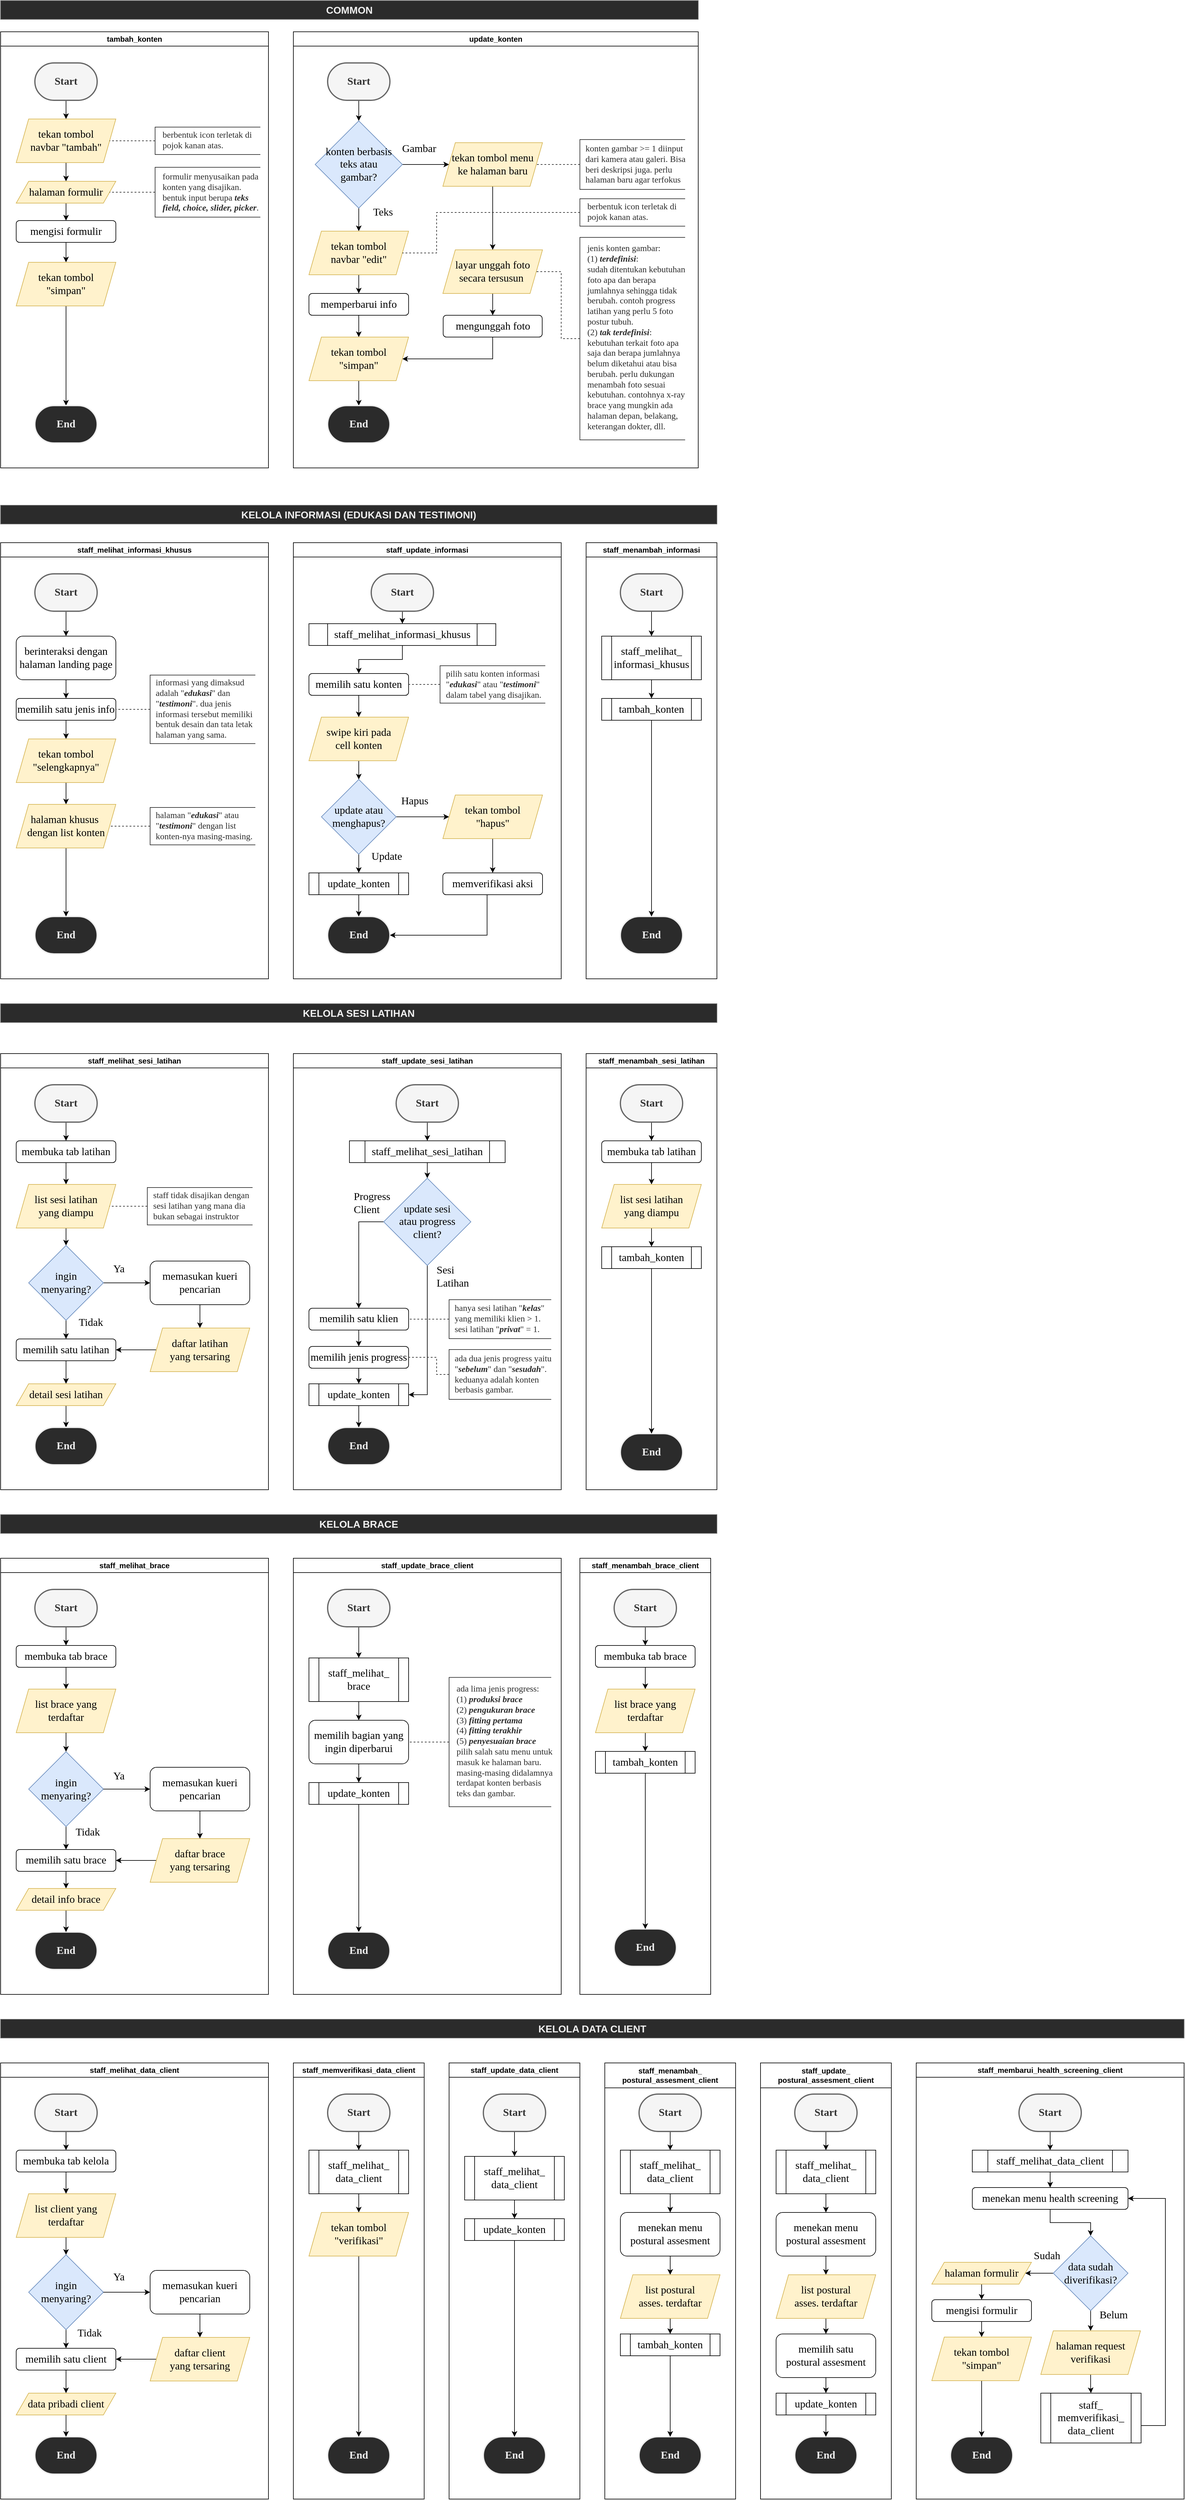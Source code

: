 <mxfile version="21.2.1" type="device" pages="2">
  <diagram name="Online" id="sBsuPegGHYIZjVdBM-qS">
    <mxGraphModel dx="2246" dy="3498" grid="1" gridSize="10" guides="1" tooltips="1" connect="1" arrows="1" fold="1" page="1" pageScale="1" pageWidth="850" pageHeight="1100" math="0" shadow="0">
      <root>
        <mxCell id="0" />
        <mxCell id="1" parent="0" />
        <mxCell id="RP2-ytY9aKs0thr1VCkY-13" value="staff_menambah_sesi_latihan" style="swimlane;whiteSpace=wrap;html=1;" parent="1" vertex="1">
          <mxGeometry x="1000" y="660" width="210" height="700" as="geometry" />
        </mxCell>
        <mxCell id="9buw_adLgIvEL4sCdWPq-113" value="" style="edgeStyle=orthogonalEdgeStyle;rounded=0;orthogonalLoop=1;jettySize=auto;html=1;" edge="1" parent="RP2-ytY9aKs0thr1VCkY-13" source="2JLYv0ko2Nw_KkgRJ1jw-1" target="9buw_adLgIvEL4sCdWPq-112">
          <mxGeometry relative="1" as="geometry" />
        </mxCell>
        <mxCell id="2JLYv0ko2Nw_KkgRJ1jw-1" value="  membuka tab latihan" style="rounded=1;whiteSpace=wrap;html=1;fontSize=17;glass=0;strokeWidth=1;shadow=0;fontFamily=Times New Roman;" parent="RP2-ytY9aKs0thr1VCkY-13" vertex="1">
          <mxGeometry x="25" y="140" width="160" height="35" as="geometry" />
        </mxCell>
        <mxCell id="2JLYv0ko2Nw_KkgRJ1jw-2" value="End" style="strokeWidth=2;html=1;shape=mxgraph.flowchart.terminator;whiteSpace=wrap;fontStyle=1;fontSize=17;fillColor=#2B2B2B;strokeColor=#EDEDED;fontColor=#EDEDED;fontFamily=Times New Roman;" parent="RP2-ytY9aKs0thr1VCkY-13" vertex="1">
          <mxGeometry x="55" y="610" width="100" height="60" as="geometry" />
        </mxCell>
        <mxCell id="2JLYv0ko2Nw_KkgRJ1jw-64" style="edgeStyle=orthogonalEdgeStyle;rounded=0;orthogonalLoop=1;jettySize=auto;html=1;entryX=0.5;entryY=0;entryDx=0;entryDy=0;" parent="RP2-ytY9aKs0thr1VCkY-13" source="2JLYv0ko2Nw_KkgRJ1jw-3" target="2JLYv0ko2Nw_KkgRJ1jw-1" edge="1">
          <mxGeometry relative="1" as="geometry" />
        </mxCell>
        <mxCell id="2JLYv0ko2Nw_KkgRJ1jw-3" value="Start" style="strokeWidth=2;html=1;shape=mxgraph.flowchart.terminator;whiteSpace=wrap;fontStyle=1;fontSize=17;fillColor=#f5f5f5;strokeColor=#666666;fontColor=#333333;fontFamily=Times New Roman;" parent="RP2-ytY9aKs0thr1VCkY-13" vertex="1">
          <mxGeometry x="55" y="50" width="100" height="60" as="geometry" />
        </mxCell>
        <mxCell id="2JLYv0ko2Nw_KkgRJ1jw-281" style="edgeStyle=orthogonalEdgeStyle;rounded=0;orthogonalLoop=1;jettySize=auto;html=1;entryX=0.5;entryY=0;entryDx=0;entryDy=0;entryPerimeter=0;" parent="RP2-ytY9aKs0thr1VCkY-13" source="2JLYv0ko2Nw_KkgRJ1jw-279" target="2JLYv0ko2Nw_KkgRJ1jw-2" edge="1">
          <mxGeometry relative="1" as="geometry" />
        </mxCell>
        <mxCell id="2JLYv0ko2Nw_KkgRJ1jw-279" value="tambah_konten" style="shape=process;whiteSpace=wrap;html=1;backgroundOutline=1;fontSize=17;fontStyle=0;fontFamily=Times New Roman;" parent="RP2-ytY9aKs0thr1VCkY-13" vertex="1">
          <mxGeometry x="25" y="310" width="160" height="35" as="geometry" />
        </mxCell>
        <mxCell id="9buw_adLgIvEL4sCdWPq-114" value="" style="edgeStyle=orthogonalEdgeStyle;rounded=0;orthogonalLoop=1;jettySize=auto;html=1;" edge="1" parent="RP2-ytY9aKs0thr1VCkY-13" source="9buw_adLgIvEL4sCdWPq-112" target="2JLYv0ko2Nw_KkgRJ1jw-279">
          <mxGeometry relative="1" as="geometry" />
        </mxCell>
        <mxCell id="9buw_adLgIvEL4sCdWPq-112" value="list sesi latihan &lt;br&gt;yang diampu" style="shape=parallelogram;perimeter=parallelogramPerimeter;whiteSpace=wrap;html=1;fixedSize=1;strokeWidth=1;fillColor=#fff2cc;strokeColor=#d6b656;fontSize=17;fontFamily=Times New Roman;" vertex="1" parent="RP2-ytY9aKs0thr1VCkY-13">
          <mxGeometry x="25" y="210" width="160" height="70" as="geometry" />
        </mxCell>
        <mxCell id="rZtrwyvusxg6vaGA_Vnv-19" value="staff_update_brace_client" style="swimlane;whiteSpace=wrap;html=1;" parent="1" vertex="1">
          <mxGeometry x="530" y="1470" width="430" height="700" as="geometry" />
        </mxCell>
        <mxCell id="2JLYv0ko2Nw_KkgRJ1jw-342" style="edgeStyle=orthogonalEdgeStyle;rounded=0;orthogonalLoop=1;jettySize=auto;html=1;" parent="rZtrwyvusxg6vaGA_Vnv-19" source="2JLYv0ko2Nw_KkgRJ1jw-204" target="2JLYv0ko2Nw_KkgRJ1jw-341" edge="1">
          <mxGeometry relative="1" as="geometry" />
        </mxCell>
        <mxCell id="2JLYv0ko2Nw_KkgRJ1jw-204" value="Start" style="strokeWidth=2;html=1;shape=mxgraph.flowchart.terminator;whiteSpace=wrap;fontStyle=1;fontSize=17;fillColor=#f5f5f5;strokeColor=#666666;fontColor=#333333;fontFamily=Times New Roman;" parent="rZtrwyvusxg6vaGA_Vnv-19" vertex="1">
          <mxGeometry x="55" y="50" width="100" height="60" as="geometry" />
        </mxCell>
        <mxCell id="2JLYv0ko2Nw_KkgRJ1jw-244" style="edgeStyle=orthogonalEdgeStyle;rounded=0;orthogonalLoop=1;jettySize=auto;html=1;" parent="rZtrwyvusxg6vaGA_Vnv-19" source="2JLYv0ko2Nw_KkgRJ1jw-212" target="2JLYv0ko2Nw_KkgRJ1jw-232" edge="1">
          <mxGeometry relative="1" as="geometry" />
        </mxCell>
        <mxCell id="2JLYv0ko2Nw_KkgRJ1jw-212" value="  memilih bagian yang ingin diperbarui" style="rounded=1;whiteSpace=wrap;html=1;fontSize=17;glass=0;strokeWidth=1;shadow=0;fontFamily=Times New Roman;" parent="rZtrwyvusxg6vaGA_Vnv-19" vertex="1">
          <mxGeometry x="25" y="260" width="160" height="70" as="geometry" />
        </mxCell>
        <mxCell id="2JLYv0ko2Nw_KkgRJ1jw-245" style="edgeStyle=orthogonalEdgeStyle;rounded=0;orthogonalLoop=1;jettySize=auto;html=1;" parent="rZtrwyvusxg6vaGA_Vnv-19" source="2JLYv0ko2Nw_KkgRJ1jw-232" target="2JLYv0ko2Nw_KkgRJ1jw-233" edge="1">
          <mxGeometry relative="1" as="geometry" />
        </mxCell>
        <mxCell id="2JLYv0ko2Nw_KkgRJ1jw-232" value="update_konten" style="shape=process;whiteSpace=wrap;html=1;backgroundOutline=1;fontSize=17;fontStyle=0;fontFamily=Times New Roman;" parent="rZtrwyvusxg6vaGA_Vnv-19" vertex="1">
          <mxGeometry x="25" y="360" width="160" height="35" as="geometry" />
        </mxCell>
        <mxCell id="2JLYv0ko2Nw_KkgRJ1jw-233" value="End" style="strokeWidth=2;html=1;shape=mxgraph.flowchart.terminator;whiteSpace=wrap;fontStyle=1;fontSize=17;fillColor=#2B2B2B;strokeColor=#EDEDED;fontColor=#EDEDED;fontFamily=Times New Roman;" parent="rZtrwyvusxg6vaGA_Vnv-19" vertex="1">
          <mxGeometry x="55" y="600" width="100" height="60" as="geometry" />
        </mxCell>
        <mxCell id="2JLYv0ko2Nw_KkgRJ1jw-343" style="edgeStyle=orthogonalEdgeStyle;rounded=0;orthogonalLoop=1;jettySize=auto;html=1;" parent="rZtrwyvusxg6vaGA_Vnv-19" source="2JLYv0ko2Nw_KkgRJ1jw-341" target="2JLYv0ko2Nw_KkgRJ1jw-212" edge="1">
          <mxGeometry relative="1" as="geometry" />
        </mxCell>
        <mxCell id="2JLYv0ko2Nw_KkgRJ1jw-341" value="staff_melihat_&lt;br&gt;brace" style="shape=process;whiteSpace=wrap;html=1;backgroundOutline=1;fontSize=17;fontStyle=0;fontFamily=Times New Roman;" parent="rZtrwyvusxg6vaGA_Vnv-19" vertex="1">
          <mxGeometry x="25" y="160" width="160" height="70" as="geometry" />
        </mxCell>
        <mxCell id="9buw_adLgIvEL4sCdWPq-197" style="edgeStyle=orthogonalEdgeStyle;rounded=0;orthogonalLoop=1;jettySize=auto;html=1;entryX=1;entryY=0.5;entryDx=0;entryDy=0;dashed=1;strokeColor=#2B2B2B;endArrow=none;endFill=0;" edge="1" parent="rZtrwyvusxg6vaGA_Vnv-19" source="9buw_adLgIvEL4sCdWPq-195" target="2JLYv0ko2Nw_KkgRJ1jw-212">
          <mxGeometry relative="1" as="geometry" />
        </mxCell>
        <mxCell id="9buw_adLgIvEL4sCdWPq-195" value="" style="strokeWidth=1;html=1;shape=mxgraph.flowchart.annotation_1;align=left;pointerEvents=1;fontColor=#2B2B2B;strokeColor=#2B2B2B;" vertex="1" parent="rZtrwyvusxg6vaGA_Vnv-19">
          <mxGeometry x="250" y="191.25" width="164" height="207.5" as="geometry" />
        </mxCell>
        <mxCell id="9buw_adLgIvEL4sCdWPq-196" value="ada lima jenis progress: (1)&amp;nbsp;&lt;b&gt;&lt;i&gt;produksi brace&lt;br&gt;&lt;/i&gt;&lt;/b&gt;(2)&amp;nbsp;&lt;b&gt;&lt;i&gt;pengukuran brace&lt;br&gt;&lt;/i&gt;&lt;/b&gt;(3)&amp;nbsp;&lt;b&gt;&lt;i&gt;fitting pertama&lt;br&gt;&lt;/i&gt;&lt;/b&gt;(4)&amp;nbsp;&lt;b&gt;&lt;i&gt;fitting terakhir&lt;br&gt;&lt;/i&gt;&lt;/b&gt;(5)&amp;nbsp;&lt;b&gt;&lt;i&gt;penyesuaian brace&lt;br&gt;&lt;/i&gt;&lt;/b&gt;pilih salah satu menu untuk masuk ke halaman baru. masing-masing didalamnya terdapat konten berbasis teks dan gambar." style="text;html=1;strokeColor=none;fillColor=none;align=left;verticalAlign=middle;whiteSpace=wrap;rounded=0;fontSize=14;fontFamily=Times New Roman;fontColor=#2B2B2B;" vertex="1" parent="rZtrwyvusxg6vaGA_Vnv-19">
          <mxGeometry x="260" y="199.25" width="162" height="189" as="geometry" />
        </mxCell>
        <mxCell id="rZtrwyvusxg6vaGA_Vnv-20" value="staff_menambah_brace_client" style="swimlane;whiteSpace=wrap;html=1;" parent="1" vertex="1">
          <mxGeometry x="990" y="1470" width="210" height="700" as="geometry" />
        </mxCell>
        <mxCell id="2JLYv0ko2Nw_KkgRJ1jw-193" value="End" style="strokeWidth=2;html=1;shape=mxgraph.flowchart.terminator;whiteSpace=wrap;fontStyle=1;fontSize=17;fillColor=#2B2B2B;strokeColor=#EDEDED;fontColor=#EDEDED;fontFamily=Times New Roman;" parent="rZtrwyvusxg6vaGA_Vnv-20" vertex="1">
          <mxGeometry x="55" y="595" width="100" height="60" as="geometry" />
        </mxCell>
        <mxCell id="2JLYv0ko2Nw_KkgRJ1jw-198" style="edgeStyle=orthogonalEdgeStyle;rounded=0;orthogonalLoop=1;jettySize=auto;html=1;" parent="rZtrwyvusxg6vaGA_Vnv-20" source="2JLYv0ko2Nw_KkgRJ1jw-194" target="2JLYv0ko2Nw_KkgRJ1jw-195" edge="1">
          <mxGeometry relative="1" as="geometry" />
        </mxCell>
        <mxCell id="2JLYv0ko2Nw_KkgRJ1jw-194" value="Start" style="strokeWidth=2;html=1;shape=mxgraph.flowchart.terminator;whiteSpace=wrap;fontStyle=1;fontSize=17;fillColor=#f5f5f5;strokeColor=#666666;fontColor=#333333;fontFamily=Times New Roman;" parent="rZtrwyvusxg6vaGA_Vnv-20" vertex="1">
          <mxGeometry x="55" y="50" width="100" height="60" as="geometry" />
        </mxCell>
        <mxCell id="9buw_adLgIvEL4sCdWPq-110" style="edgeStyle=orthogonalEdgeStyle;rounded=0;orthogonalLoop=1;jettySize=auto;html=1;" edge="1" parent="rZtrwyvusxg6vaGA_Vnv-20" source="2JLYv0ko2Nw_KkgRJ1jw-195" target="9buw_adLgIvEL4sCdWPq-109">
          <mxGeometry relative="1" as="geometry" />
        </mxCell>
        <mxCell id="2JLYv0ko2Nw_KkgRJ1jw-195" value="  membuka tab brace" style="rounded=1;whiteSpace=wrap;html=1;fontSize=17;glass=0;strokeWidth=1;shadow=0;fontFamily=Times New Roman;" parent="rZtrwyvusxg6vaGA_Vnv-20" vertex="1">
          <mxGeometry x="25" y="140" width="160" height="35" as="geometry" />
        </mxCell>
        <mxCell id="2JLYv0ko2Nw_KkgRJ1jw-306" style="edgeStyle=orthogonalEdgeStyle;rounded=0;orthogonalLoop=1;jettySize=auto;html=1;" parent="rZtrwyvusxg6vaGA_Vnv-20" source="2JLYv0ko2Nw_KkgRJ1jw-303" target="2JLYv0ko2Nw_KkgRJ1jw-193" edge="1">
          <mxGeometry relative="1" as="geometry" />
        </mxCell>
        <mxCell id="2JLYv0ko2Nw_KkgRJ1jw-303" value="tambah_konten" style="shape=process;whiteSpace=wrap;html=1;backgroundOutline=1;fontSize=17;fontStyle=0;fontFamily=Times New Roman;" parent="rZtrwyvusxg6vaGA_Vnv-20" vertex="1">
          <mxGeometry x="25" y="310" width="160" height="35" as="geometry" />
        </mxCell>
        <mxCell id="9buw_adLgIvEL4sCdWPq-111" value="" style="edgeStyle=orthogonalEdgeStyle;rounded=0;orthogonalLoop=1;jettySize=auto;html=1;" edge="1" parent="rZtrwyvusxg6vaGA_Vnv-20" source="9buw_adLgIvEL4sCdWPq-109" target="2JLYv0ko2Nw_KkgRJ1jw-303">
          <mxGeometry relative="1" as="geometry" />
        </mxCell>
        <mxCell id="9buw_adLgIvEL4sCdWPq-109" value="list brace yang&lt;br&gt;terdaftar" style="shape=parallelogram;perimeter=parallelogramPerimeter;whiteSpace=wrap;html=1;fixedSize=1;strokeWidth=1;fillColor=#fff2cc;strokeColor=#d6b656;fontSize=17;fontFamily=Times New Roman;" vertex="1" parent="rZtrwyvusxg6vaGA_Vnv-20">
          <mxGeometry x="25" y="210" width="160" height="70" as="geometry" />
        </mxCell>
        <mxCell id="rZtrwyvusxg6vaGA_Vnv-21" value="staff_melihat_sesi_latihan" style="swimlane;whiteSpace=wrap;html=1;" parent="1" vertex="1">
          <mxGeometry x="60" y="660" width="430" height="700" as="geometry" />
        </mxCell>
        <mxCell id="2JLYv0ko2Nw_KkgRJ1jw-70" style="edgeStyle=orthogonalEdgeStyle;rounded=0;orthogonalLoop=1;jettySize=auto;html=1;" parent="rZtrwyvusxg6vaGA_Vnv-21" source="2JLYv0ko2Nw_KkgRJ1jw-8" target="2JLYv0ko2Nw_KkgRJ1jw-10" edge="1">
          <mxGeometry relative="1" as="geometry" />
        </mxCell>
        <mxCell id="2JLYv0ko2Nw_KkgRJ1jw-8" value="  membuka tab latihan" style="rounded=1;whiteSpace=wrap;html=1;fontSize=17;glass=0;strokeWidth=1;shadow=0;fontFamily=Times New Roman;" parent="rZtrwyvusxg6vaGA_Vnv-21" vertex="1">
          <mxGeometry x="25" y="140" width="160" height="35" as="geometry" />
        </mxCell>
        <mxCell id="2JLYv0ko2Nw_KkgRJ1jw-69" style="edgeStyle=orthogonalEdgeStyle;rounded=0;orthogonalLoop=1;jettySize=auto;html=1;" parent="rZtrwyvusxg6vaGA_Vnv-21" source="2JLYv0ko2Nw_KkgRJ1jw-9" target="2JLYv0ko2Nw_KkgRJ1jw-8" edge="1">
          <mxGeometry relative="1" as="geometry" />
        </mxCell>
        <mxCell id="2JLYv0ko2Nw_KkgRJ1jw-9" value="Start" style="strokeWidth=2;html=1;shape=mxgraph.flowchart.terminator;whiteSpace=wrap;fontStyle=1;fontSize=17;fillColor=#f5f5f5;strokeColor=#666666;fontColor=#333333;fontFamily=Times New Roman;" parent="rZtrwyvusxg6vaGA_Vnv-21" vertex="1">
          <mxGeometry x="55" y="50" width="100" height="60" as="geometry" />
        </mxCell>
        <mxCell id="2JLYv0ko2Nw_KkgRJ1jw-71" style="edgeStyle=orthogonalEdgeStyle;rounded=0;orthogonalLoop=1;jettySize=auto;html=1;" parent="rZtrwyvusxg6vaGA_Vnv-21" source="2JLYv0ko2Nw_KkgRJ1jw-10" target="2JLYv0ko2Nw_KkgRJ1jw-13" edge="1">
          <mxGeometry relative="1" as="geometry" />
        </mxCell>
        <mxCell id="2JLYv0ko2Nw_KkgRJ1jw-10" value="list sesi latihan &lt;br&gt;yang diampu" style="shape=parallelogram;perimeter=parallelogramPerimeter;whiteSpace=wrap;html=1;fixedSize=1;strokeWidth=1;fillColor=#fff2cc;strokeColor=#d6b656;fontSize=17;fontFamily=Times New Roman;" parent="rZtrwyvusxg6vaGA_Vnv-21" vertex="1">
          <mxGeometry x="25" y="210" width="160" height="70" as="geometry" />
        </mxCell>
        <mxCell id="2JLYv0ko2Nw_KkgRJ1jw-73" style="edgeStyle=orthogonalEdgeStyle;rounded=0;orthogonalLoop=1;jettySize=auto;html=1;" parent="rZtrwyvusxg6vaGA_Vnv-21" source="2JLYv0ko2Nw_KkgRJ1jw-12" target="2JLYv0ko2Nw_KkgRJ1jw-16" edge="1">
          <mxGeometry relative="1" as="geometry" />
        </mxCell>
        <mxCell id="2JLYv0ko2Nw_KkgRJ1jw-12" value="  memilih satu latihan" style="rounded=1;whiteSpace=wrap;html=1;fontSize=17;glass=0;strokeWidth=1;shadow=0;fontFamily=Times New Roman;" parent="rZtrwyvusxg6vaGA_Vnv-21" vertex="1">
          <mxGeometry x="25" y="458" width="160" height="35" as="geometry" />
        </mxCell>
        <mxCell id="2JLYv0ko2Nw_KkgRJ1jw-72" style="edgeStyle=orthogonalEdgeStyle;rounded=0;orthogonalLoop=1;jettySize=auto;html=1;" parent="rZtrwyvusxg6vaGA_Vnv-21" source="2JLYv0ko2Nw_KkgRJ1jw-13" target="2JLYv0ko2Nw_KkgRJ1jw-12" edge="1">
          <mxGeometry relative="1" as="geometry" />
        </mxCell>
        <mxCell id="2JLYv0ko2Nw_KkgRJ1jw-75" style="edgeStyle=orthogonalEdgeStyle;rounded=0;orthogonalLoop=1;jettySize=auto;html=1;entryX=0;entryY=0.5;entryDx=0;entryDy=0;" parent="rZtrwyvusxg6vaGA_Vnv-21" source="2JLYv0ko2Nw_KkgRJ1jw-13" target="2JLYv0ko2Nw_KkgRJ1jw-15" edge="1">
          <mxGeometry relative="1" as="geometry" />
        </mxCell>
        <mxCell id="2JLYv0ko2Nw_KkgRJ1jw-13" value="ingin&lt;br&gt;menyaring?" style="rhombus;whiteSpace=wrap;html=1;fillColor=#dae8fc;strokeColor=#6c8ebf;aspect=fixed;fontSize=17;fontFamily=Times New Roman;" parent="rZtrwyvusxg6vaGA_Vnv-21" vertex="1">
          <mxGeometry x="45" y="308" width="120" height="120" as="geometry" />
        </mxCell>
        <mxCell id="2JLYv0ko2Nw_KkgRJ1jw-77" style="edgeStyle=orthogonalEdgeStyle;rounded=0;orthogonalLoop=1;jettySize=auto;html=1;" parent="rZtrwyvusxg6vaGA_Vnv-21" source="2JLYv0ko2Nw_KkgRJ1jw-14" target="2JLYv0ko2Nw_KkgRJ1jw-12" edge="1">
          <mxGeometry relative="1" as="geometry" />
        </mxCell>
        <mxCell id="2JLYv0ko2Nw_KkgRJ1jw-14" value="daftar latihan &lt;br&gt;yang tersaring" style="shape=parallelogram;perimeter=parallelogramPerimeter;whiteSpace=wrap;html=1;fixedSize=1;strokeWidth=1;fillColor=#fff2cc;strokeColor=#d6b656;fontSize=17;fontFamily=Times New Roman;" parent="rZtrwyvusxg6vaGA_Vnv-21" vertex="1">
          <mxGeometry x="240" y="440.5" width="160" height="70" as="geometry" />
        </mxCell>
        <mxCell id="2JLYv0ko2Nw_KkgRJ1jw-76" style="edgeStyle=orthogonalEdgeStyle;rounded=0;orthogonalLoop=1;jettySize=auto;html=1;" parent="rZtrwyvusxg6vaGA_Vnv-21" source="2JLYv0ko2Nw_KkgRJ1jw-15" target="2JLYv0ko2Nw_KkgRJ1jw-14" edge="1">
          <mxGeometry relative="1" as="geometry" />
        </mxCell>
        <mxCell id="2JLYv0ko2Nw_KkgRJ1jw-15" value="  memasukan kueri pencarian" style="rounded=1;whiteSpace=wrap;html=1;fontSize=17;glass=0;strokeWidth=1;shadow=0;fontFamily=Times New Roman;" parent="rZtrwyvusxg6vaGA_Vnv-21" vertex="1">
          <mxGeometry x="240" y="333" width="160" height="70" as="geometry" />
        </mxCell>
        <mxCell id="2JLYv0ko2Nw_KkgRJ1jw-74" style="edgeStyle=orthogonalEdgeStyle;rounded=0;orthogonalLoop=1;jettySize=auto;html=1;" parent="rZtrwyvusxg6vaGA_Vnv-21" source="2JLYv0ko2Nw_KkgRJ1jw-16" target="2JLYv0ko2Nw_KkgRJ1jw-29" edge="1">
          <mxGeometry relative="1" as="geometry" />
        </mxCell>
        <mxCell id="2JLYv0ko2Nw_KkgRJ1jw-16" value="detail sesi latihan" style="shape=parallelogram;perimeter=parallelogramPerimeter;whiteSpace=wrap;html=1;fixedSize=1;strokeWidth=1;fillColor=#fff2cc;strokeColor=#d6b656;fontSize=17;fontFamily=Times New Roman;" parent="rZtrwyvusxg6vaGA_Vnv-21" vertex="1">
          <mxGeometry x="25" y="530" width="160" height="35" as="geometry" />
        </mxCell>
        <mxCell id="2JLYv0ko2Nw_KkgRJ1jw-29" value="End" style="strokeWidth=2;html=1;shape=mxgraph.flowchart.terminator;whiteSpace=wrap;fontStyle=1;fontSize=17;fillColor=#2B2B2B;strokeColor=#EDEDED;fontColor=#EDEDED;fontFamily=Times New Roman;" parent="rZtrwyvusxg6vaGA_Vnv-21" vertex="1">
          <mxGeometry x="55" y="600" width="100" height="60" as="geometry" />
        </mxCell>
        <mxCell id="9buw_adLgIvEL4sCdWPq-121" value="&lt;font color=&quot;#000000&quot;&gt;Ya&lt;/font&gt;" style="text;html=1;strokeColor=none;fillColor=none;align=center;verticalAlign=middle;whiteSpace=wrap;rounded=0;fontColor=#FFFFFF;fontSize=17;fontFamily=Times New Roman;" vertex="1" parent="rZtrwyvusxg6vaGA_Vnv-21">
          <mxGeometry x="180" y="336" width="20" height="20" as="geometry" />
        </mxCell>
        <mxCell id="9buw_adLgIvEL4sCdWPq-122" value="&lt;font color=&quot;#000000&quot; style=&quot;font-size: 17px;&quot;&gt;Tidak&lt;/font&gt;" style="text;html=1;strokeColor=none;fillColor=none;align=center;verticalAlign=middle;whiteSpace=wrap;rounded=0;fontColor=#FFFFFF;fontSize=17;fontFamily=Times New Roman;" vertex="1" parent="rZtrwyvusxg6vaGA_Vnv-21">
          <mxGeometry x="120" y="421.5" width="50" height="20" as="geometry" />
        </mxCell>
        <mxCell id="9buw_adLgIvEL4sCdWPq-170" style="edgeStyle=orthogonalEdgeStyle;rounded=0;orthogonalLoop=1;jettySize=auto;html=1;dashed=1;endArrow=none;endFill=0;strokeColor=#2B2B2B;" edge="1" parent="rZtrwyvusxg6vaGA_Vnv-21" source="9buw_adLgIvEL4sCdWPq-168" target="2JLYv0ko2Nw_KkgRJ1jw-10">
          <mxGeometry relative="1" as="geometry" />
        </mxCell>
        <mxCell id="9buw_adLgIvEL4sCdWPq-168" value="" style="strokeWidth=1;html=1;shape=mxgraph.flowchart.annotation_1;align=left;pointerEvents=1;fontColor=#2B2B2B;strokeColor=#2B2B2B;" vertex="1" parent="rZtrwyvusxg6vaGA_Vnv-21">
          <mxGeometry x="235.5" y="215" width="169" height="60" as="geometry" />
        </mxCell>
        <mxCell id="9buw_adLgIvEL4sCdWPq-169" value="staff tidak disajikan dengan sesi latihan yang mana dia bukan sebagai instruktor" style="text;html=1;strokeColor=none;fillColor=none;align=left;verticalAlign=middle;whiteSpace=wrap;rounded=0;fontSize=14;fontFamily=Times New Roman;fontColor=#2B2B2B;" vertex="1" parent="rZtrwyvusxg6vaGA_Vnv-21">
          <mxGeometry x="242.5" y="221" width="162" height="48" as="geometry" />
        </mxCell>
        <mxCell id="rZtrwyvusxg6vaGA_Vnv-35" value="staff_memverifikasi_data_client" style="swimlane;whiteSpace=wrap;html=1;" parent="1" vertex="1">
          <mxGeometry x="530" y="2280" width="210" height="700" as="geometry" />
        </mxCell>
        <mxCell id="2JLYv0ko2Nw_KkgRJ1jw-92" value="End" style="strokeWidth=2;html=1;shape=mxgraph.flowchart.terminator;whiteSpace=wrap;fontStyle=1;fontSize=17;fillColor=#2B2B2B;strokeColor=#EDEDED;fontColor=#EDEDED;fontFamily=Times New Roman;" parent="rZtrwyvusxg6vaGA_Vnv-35" vertex="1">
          <mxGeometry x="55" y="600" width="100" height="60" as="geometry" />
        </mxCell>
        <mxCell id="2JLYv0ko2Nw_KkgRJ1jw-118" value="" style="edgeStyle=orthogonalEdgeStyle;rounded=0;orthogonalLoop=1;jettySize=auto;html=1;" parent="rZtrwyvusxg6vaGA_Vnv-35" source="2JLYv0ko2Nw_KkgRJ1jw-93" target="2JLYv0ko2Nw_KkgRJ1jw-116" edge="1">
          <mxGeometry relative="1" as="geometry" />
        </mxCell>
        <mxCell id="2JLYv0ko2Nw_KkgRJ1jw-93" value="Start" style="strokeWidth=2;html=1;shape=mxgraph.flowchart.terminator;whiteSpace=wrap;fontStyle=1;fontSize=17;fillColor=#f5f5f5;strokeColor=#666666;fontColor=#333333;fontFamily=Times New Roman;" parent="rZtrwyvusxg6vaGA_Vnv-35" vertex="1">
          <mxGeometry x="55" y="50" width="100" height="60" as="geometry" />
        </mxCell>
        <mxCell id="2JLYv0ko2Nw_KkgRJ1jw-121" style="edgeStyle=orthogonalEdgeStyle;rounded=0;orthogonalLoop=1;jettySize=auto;html=1;entryX=0.5;entryY=0;entryDx=0;entryDy=0;" parent="rZtrwyvusxg6vaGA_Vnv-35" source="2JLYv0ko2Nw_KkgRJ1jw-116" target="2JLYv0ko2Nw_KkgRJ1jw-120" edge="1">
          <mxGeometry relative="1" as="geometry" />
        </mxCell>
        <mxCell id="2JLYv0ko2Nw_KkgRJ1jw-116" value="staff_melihat_&lt;br&gt;data_client" style="shape=process;whiteSpace=wrap;html=1;backgroundOutline=1;fontSize=17;fontStyle=0;fontFamily=Times New Roman;" parent="rZtrwyvusxg6vaGA_Vnv-35" vertex="1">
          <mxGeometry x="25" y="140" width="160" height="70" as="geometry" />
        </mxCell>
        <mxCell id="2JLYv0ko2Nw_KkgRJ1jw-122" style="edgeStyle=orthogonalEdgeStyle;rounded=0;orthogonalLoop=1;jettySize=auto;html=1;" parent="rZtrwyvusxg6vaGA_Vnv-35" source="2JLYv0ko2Nw_KkgRJ1jw-120" target="2JLYv0ko2Nw_KkgRJ1jw-92" edge="1">
          <mxGeometry relative="1" as="geometry" />
        </mxCell>
        <mxCell id="2JLYv0ko2Nw_KkgRJ1jw-120" value="tekan tombol &quot;verifikasi&quot;" style="shape=parallelogram;perimeter=parallelogramPerimeter;whiteSpace=wrap;html=1;fixedSize=1;strokeWidth=1;fillColor=#fff2cc;strokeColor=#d6b656;fontSize=17;fontFamily=Times New Roman;" parent="rZtrwyvusxg6vaGA_Vnv-35" vertex="1">
          <mxGeometry x="25" y="240" width="160" height="70" as="geometry" />
        </mxCell>
        <mxCell id="rZtrwyvusxg6vaGA_Vnv-36" value="staff_update_data_client" style="swimlane;whiteSpace=wrap;html=1;" parent="1" vertex="1">
          <mxGeometry x="780" y="2280" width="210" height="700" as="geometry" />
        </mxCell>
        <mxCell id="2JLYv0ko2Nw_KkgRJ1jw-96" value="End" style="strokeWidth=2;html=1;shape=mxgraph.flowchart.terminator;whiteSpace=wrap;fontStyle=1;fontSize=17;fillColor=#2B2B2B;strokeColor=#EDEDED;fontColor=#EDEDED;fontFamily=Times New Roman;" parent="rZtrwyvusxg6vaGA_Vnv-36" vertex="1">
          <mxGeometry x="55" y="600" width="100" height="60" as="geometry" />
        </mxCell>
        <mxCell id="2JLYv0ko2Nw_KkgRJ1jw-119" value="" style="edgeStyle=orthogonalEdgeStyle;rounded=0;orthogonalLoop=1;jettySize=auto;html=1;" parent="rZtrwyvusxg6vaGA_Vnv-36" source="2JLYv0ko2Nw_KkgRJ1jw-97" target="2JLYv0ko2Nw_KkgRJ1jw-117" edge="1">
          <mxGeometry relative="1" as="geometry" />
        </mxCell>
        <mxCell id="2JLYv0ko2Nw_KkgRJ1jw-97" value="Start" style="strokeWidth=2;html=1;shape=mxgraph.flowchart.terminator;whiteSpace=wrap;fontStyle=1;fontSize=17;fillColor=#f5f5f5;strokeColor=#666666;fontColor=#333333;fontFamily=Times New Roman;" parent="rZtrwyvusxg6vaGA_Vnv-36" vertex="1">
          <mxGeometry x="55" y="50" width="100" height="60" as="geometry" />
        </mxCell>
        <mxCell id="2JLYv0ko2Nw_KkgRJ1jw-285" style="edgeStyle=orthogonalEdgeStyle;rounded=0;orthogonalLoop=1;jettySize=auto;html=1;" parent="rZtrwyvusxg6vaGA_Vnv-36" source="2JLYv0ko2Nw_KkgRJ1jw-117" target="2JLYv0ko2Nw_KkgRJ1jw-283" edge="1">
          <mxGeometry relative="1" as="geometry" />
        </mxCell>
        <mxCell id="2JLYv0ko2Nw_KkgRJ1jw-117" value="staff_melihat_&lt;br&gt;data_client" style="shape=process;whiteSpace=wrap;html=1;backgroundOutline=1;fontSize=17;fontStyle=0;fontFamily=Times New Roman;" parent="rZtrwyvusxg6vaGA_Vnv-36" vertex="1">
          <mxGeometry x="25" y="150" width="160" height="70" as="geometry" />
        </mxCell>
        <mxCell id="2JLYv0ko2Nw_KkgRJ1jw-286" style="edgeStyle=orthogonalEdgeStyle;rounded=0;orthogonalLoop=1;jettySize=auto;html=1;entryX=0.5;entryY=0;entryDx=0;entryDy=0;entryPerimeter=0;" parent="rZtrwyvusxg6vaGA_Vnv-36" source="2JLYv0ko2Nw_KkgRJ1jw-283" target="2JLYv0ko2Nw_KkgRJ1jw-96" edge="1">
          <mxGeometry relative="1" as="geometry" />
        </mxCell>
        <mxCell id="2JLYv0ko2Nw_KkgRJ1jw-283" value="update_konten" style="shape=process;whiteSpace=wrap;html=1;backgroundOutline=1;fontSize=17;fontStyle=0;fontFamily=Times New Roman;" parent="rZtrwyvusxg6vaGA_Vnv-36" vertex="1">
          <mxGeometry x="25" y="250" width="160" height="35" as="geometry" />
        </mxCell>
        <mxCell id="rZtrwyvusxg6vaGA_Vnv-99" value="staff_menambah_informasi" style="swimlane;whiteSpace=wrap;html=1;startSize=23;" parent="1" vertex="1">
          <mxGeometry x="1000" y="-160" width="210" height="700" as="geometry" />
        </mxCell>
        <mxCell id="2JLYv0ko2Nw_KkgRJ1jw-132" value="End" style="strokeWidth=2;html=1;shape=mxgraph.flowchart.terminator;whiteSpace=wrap;fontStyle=1;fontSize=17;fillColor=#2B2B2B;strokeColor=#EDEDED;fontColor=#EDEDED;fontFamily=Times New Roman;" parent="rZtrwyvusxg6vaGA_Vnv-99" vertex="1">
          <mxGeometry x="55" y="600" width="100" height="60" as="geometry" />
        </mxCell>
        <mxCell id="2JLYv0ko2Nw_KkgRJ1jw-158" style="edgeStyle=orthogonalEdgeStyle;rounded=0;orthogonalLoop=1;jettySize=auto;html=1;" parent="rZtrwyvusxg6vaGA_Vnv-99" source="2JLYv0ko2Nw_KkgRJ1jw-133" target="2JLYv0ko2Nw_KkgRJ1jw-152" edge="1">
          <mxGeometry relative="1" as="geometry" />
        </mxCell>
        <mxCell id="2JLYv0ko2Nw_KkgRJ1jw-133" value="Start" style="strokeWidth=2;html=1;shape=mxgraph.flowchart.terminator;whiteSpace=wrap;fontStyle=1;fontSize=17;fillColor=#f5f5f5;strokeColor=#666666;fontColor=#333333;fontFamily=Times New Roman;" parent="rZtrwyvusxg6vaGA_Vnv-99" vertex="1">
          <mxGeometry x="55" y="50" width="100" height="60" as="geometry" />
        </mxCell>
        <mxCell id="2JLYv0ko2Nw_KkgRJ1jw-288" style="edgeStyle=orthogonalEdgeStyle;rounded=0;orthogonalLoop=1;jettySize=auto;html=1;" parent="rZtrwyvusxg6vaGA_Vnv-99" source="2JLYv0ko2Nw_KkgRJ1jw-152" target="2JLYv0ko2Nw_KkgRJ1jw-287" edge="1">
          <mxGeometry relative="1" as="geometry" />
        </mxCell>
        <mxCell id="2JLYv0ko2Nw_KkgRJ1jw-152" value="staff_melihat_&lt;br&gt;informasi_khusus" style="shape=process;whiteSpace=wrap;html=1;backgroundOutline=1;fontSize=17;fontStyle=0;fontFamily=Times New Roman;" parent="rZtrwyvusxg6vaGA_Vnv-99" vertex="1">
          <mxGeometry x="25" y="150" width="160" height="70" as="geometry" />
        </mxCell>
        <mxCell id="2JLYv0ko2Nw_KkgRJ1jw-289" style="edgeStyle=orthogonalEdgeStyle;rounded=0;orthogonalLoop=1;jettySize=auto;html=1;" parent="rZtrwyvusxg6vaGA_Vnv-99" source="2JLYv0ko2Nw_KkgRJ1jw-287" target="2JLYv0ko2Nw_KkgRJ1jw-132" edge="1">
          <mxGeometry relative="1" as="geometry" />
        </mxCell>
        <mxCell id="2JLYv0ko2Nw_KkgRJ1jw-287" value="tambah_konten" style="shape=process;whiteSpace=wrap;html=1;backgroundOutline=1;fontSize=17;fontStyle=0;fontFamily=Times New Roman;" parent="rZtrwyvusxg6vaGA_Vnv-99" vertex="1">
          <mxGeometry x="25" y="250" width="160" height="35" as="geometry" />
        </mxCell>
        <mxCell id="rZtrwyvusxg6vaGA_Vnv-100" value="staff_update_informasi" style="swimlane;whiteSpace=wrap;html=1;startSize=23;" parent="1" vertex="1">
          <mxGeometry x="530" y="-160" width="430" height="700" as="geometry" />
        </mxCell>
        <mxCell id="2JLYv0ko2Nw_KkgRJ1jw-163" value="End" style="strokeWidth=2;html=1;shape=mxgraph.flowchart.terminator;whiteSpace=wrap;fontStyle=1;fontSize=17;fillColor=#2B2B2B;strokeColor=#EDEDED;fontColor=#EDEDED;fontFamily=Times New Roman;" parent="rZtrwyvusxg6vaGA_Vnv-100" vertex="1">
          <mxGeometry x="55" y="600" width="100" height="60" as="geometry" />
        </mxCell>
        <mxCell id="2JLYv0ko2Nw_KkgRJ1jw-167" style="edgeStyle=orthogonalEdgeStyle;rounded=0;orthogonalLoop=1;jettySize=auto;html=1;" parent="rZtrwyvusxg6vaGA_Vnv-100" source="2JLYv0ko2Nw_KkgRJ1jw-164" target="2JLYv0ko2Nw_KkgRJ1jw-165" edge="1">
          <mxGeometry relative="1" as="geometry" />
        </mxCell>
        <mxCell id="2JLYv0ko2Nw_KkgRJ1jw-164" value="Start" style="strokeWidth=2;html=1;shape=mxgraph.flowchart.terminator;whiteSpace=wrap;fontStyle=1;fontSize=17;fillColor=#f5f5f5;strokeColor=#666666;fontColor=#333333;fontFamily=Times New Roman;" parent="rZtrwyvusxg6vaGA_Vnv-100" vertex="1">
          <mxGeometry x="125" y="50" width="100" height="60" as="geometry" />
        </mxCell>
        <mxCell id="2JLYv0ko2Nw_KkgRJ1jw-171" style="edgeStyle=orthogonalEdgeStyle;rounded=0;orthogonalLoop=1;jettySize=auto;html=1;" parent="rZtrwyvusxg6vaGA_Vnv-100" source="2JLYv0ko2Nw_KkgRJ1jw-165" target="2JLYv0ko2Nw_KkgRJ1jw-170" edge="1">
          <mxGeometry relative="1" as="geometry" />
        </mxCell>
        <mxCell id="2JLYv0ko2Nw_KkgRJ1jw-165" value="staff_melihat_informasi_khusus" style="shape=process;whiteSpace=wrap;html=1;backgroundOutline=1;fontSize=17;fontStyle=0;fontFamily=Times New Roman;" parent="rZtrwyvusxg6vaGA_Vnv-100" vertex="1">
          <mxGeometry x="25" y="130" width="300" height="35" as="geometry" />
        </mxCell>
        <mxCell id="2JLYv0ko2Nw_KkgRJ1jw-175" style="edgeStyle=orthogonalEdgeStyle;rounded=0;orthogonalLoop=1;jettySize=auto;html=1;" parent="rZtrwyvusxg6vaGA_Vnv-100" source="2JLYv0ko2Nw_KkgRJ1jw-166" target="2JLYv0ko2Nw_KkgRJ1jw-174" edge="1">
          <mxGeometry relative="1" as="geometry" />
        </mxCell>
        <mxCell id="2JLYv0ko2Nw_KkgRJ1jw-166" value="swipe kiri pada &lt;br&gt;cell konten" style="shape=parallelogram;perimeter=parallelogramPerimeter;whiteSpace=wrap;html=1;fixedSize=1;strokeWidth=1;fillColor=#fff2cc;strokeColor=#d6b656;fontSize=17;fontFamily=Times New Roman;" parent="rZtrwyvusxg6vaGA_Vnv-100" vertex="1">
          <mxGeometry x="25" y="280" width="160" height="70" as="geometry" />
        </mxCell>
        <mxCell id="2JLYv0ko2Nw_KkgRJ1jw-172" style="edgeStyle=orthogonalEdgeStyle;rounded=0;orthogonalLoop=1;jettySize=auto;html=1;" parent="rZtrwyvusxg6vaGA_Vnv-100" source="2JLYv0ko2Nw_KkgRJ1jw-170" target="2JLYv0ko2Nw_KkgRJ1jw-166" edge="1">
          <mxGeometry relative="1" as="geometry" />
        </mxCell>
        <mxCell id="2JLYv0ko2Nw_KkgRJ1jw-170" value="memilih satu konten" style="rounded=1;whiteSpace=wrap;html=1;fontSize=17;glass=0;strokeWidth=1;shadow=0;fontFamily=Times New Roman;" parent="rZtrwyvusxg6vaGA_Vnv-100" vertex="1">
          <mxGeometry x="25" y="210" width="160" height="35" as="geometry" />
        </mxCell>
        <mxCell id="2JLYv0ko2Nw_KkgRJ1jw-297" style="edgeStyle=orthogonalEdgeStyle;rounded=0;orthogonalLoop=1;jettySize=auto;html=1;entryX=0;entryY=0.5;entryDx=0;entryDy=0;" parent="rZtrwyvusxg6vaGA_Vnv-100" source="2JLYv0ko2Nw_KkgRJ1jw-174" target="2JLYv0ko2Nw_KkgRJ1jw-296" edge="1">
          <mxGeometry relative="1" as="geometry" />
        </mxCell>
        <mxCell id="2JLYv0ko2Nw_KkgRJ1jw-299" style="edgeStyle=orthogonalEdgeStyle;rounded=0;orthogonalLoop=1;jettySize=auto;html=1;" parent="rZtrwyvusxg6vaGA_Vnv-100" source="2JLYv0ko2Nw_KkgRJ1jw-174" target="2JLYv0ko2Nw_KkgRJ1jw-291" edge="1">
          <mxGeometry relative="1" as="geometry" />
        </mxCell>
        <mxCell id="2JLYv0ko2Nw_KkgRJ1jw-174" value="update atau&lt;br&gt;menghapus?" style="rhombus;whiteSpace=wrap;html=1;fillColor=#dae8fc;strokeColor=#6c8ebf;aspect=fixed;fontSize=17;fontFamily=Times New Roman;" parent="rZtrwyvusxg6vaGA_Vnv-100" vertex="1">
          <mxGeometry x="45" y="380" width="120" height="120" as="geometry" />
        </mxCell>
        <mxCell id="2JLYv0ko2Nw_KkgRJ1jw-184" style="edgeStyle=orthogonalEdgeStyle;rounded=0;orthogonalLoop=1;jettySize=auto;html=1;" parent="rZtrwyvusxg6vaGA_Vnv-100" edge="1">
          <mxGeometry relative="1" as="geometry">
            <mxPoint x="110" y="690" as="targetPoint" />
          </mxGeometry>
        </mxCell>
        <mxCell id="2JLYv0ko2Nw_KkgRJ1jw-301" style="edgeStyle=orthogonalEdgeStyle;rounded=0;orthogonalLoop=1;jettySize=auto;html=1;entryX=0.5;entryY=0;entryDx=0;entryDy=0;entryPerimeter=0;" parent="rZtrwyvusxg6vaGA_Vnv-100" source="2JLYv0ko2Nw_KkgRJ1jw-291" target="2JLYv0ko2Nw_KkgRJ1jw-163" edge="1">
          <mxGeometry relative="1" as="geometry" />
        </mxCell>
        <mxCell id="2JLYv0ko2Nw_KkgRJ1jw-291" value="update_konten" style="shape=process;whiteSpace=wrap;html=1;backgroundOutline=1;fontSize=17;fontStyle=0;fontFamily=Times New Roman;" parent="rZtrwyvusxg6vaGA_Vnv-100" vertex="1">
          <mxGeometry x="25" y="530" width="160" height="35" as="geometry" />
        </mxCell>
        <mxCell id="9buw_adLgIvEL4sCdWPq-85" style="edgeStyle=orthogonalEdgeStyle;rounded=0;orthogonalLoop=1;jettySize=auto;html=1;entryX=1;entryY=0.5;entryDx=0;entryDy=0;entryPerimeter=0;" edge="1" parent="rZtrwyvusxg6vaGA_Vnv-100" source="2JLYv0ko2Nw_KkgRJ1jw-295" target="2JLYv0ko2Nw_KkgRJ1jw-163">
          <mxGeometry relative="1" as="geometry">
            <Array as="points">
              <mxPoint x="311" y="630" />
            </Array>
          </mxGeometry>
        </mxCell>
        <mxCell id="2JLYv0ko2Nw_KkgRJ1jw-295" value="memverifikasi aksi" style="rounded=1;whiteSpace=wrap;html=1;fontSize=17;glass=0;strokeWidth=1;shadow=0;fontFamily=Times New Roman;" parent="rZtrwyvusxg6vaGA_Vnv-100" vertex="1">
          <mxGeometry x="240" y="530" width="160" height="35" as="geometry" />
        </mxCell>
        <mxCell id="2JLYv0ko2Nw_KkgRJ1jw-298" style="edgeStyle=orthogonalEdgeStyle;rounded=0;orthogonalLoop=1;jettySize=auto;html=1;" parent="rZtrwyvusxg6vaGA_Vnv-100" source="2JLYv0ko2Nw_KkgRJ1jw-296" target="2JLYv0ko2Nw_KkgRJ1jw-295" edge="1">
          <mxGeometry relative="1" as="geometry" />
        </mxCell>
        <mxCell id="2JLYv0ko2Nw_KkgRJ1jw-296" value="tekan tombol&lt;br&gt;&quot;hapus&quot;" style="shape=parallelogram;perimeter=parallelogramPerimeter;whiteSpace=wrap;html=1;fixedSize=1;strokeWidth=1;fillColor=#fff2cc;strokeColor=#d6b656;fontSize=17;fontFamily=Times New Roman;" parent="rZtrwyvusxg6vaGA_Vnv-100" vertex="1">
          <mxGeometry x="240" y="405" width="160" height="70" as="geometry" />
        </mxCell>
        <mxCell id="9buw_adLgIvEL4sCdWPq-117" value="&lt;font color=&quot;#000000&quot;&gt;Hapus&lt;/font&gt;" style="text;html=1;strokeColor=none;fillColor=none;align=center;verticalAlign=middle;whiteSpace=wrap;rounded=0;fontColor=#FFFFFF;fontSize=17;fontFamily=Times New Roman;" vertex="1" parent="rZtrwyvusxg6vaGA_Vnv-100">
          <mxGeometry x="185" y="405" width="20" height="20" as="geometry" />
        </mxCell>
        <mxCell id="9buw_adLgIvEL4sCdWPq-118" value="&lt;font color=&quot;#000000&quot;&gt;Update&lt;/font&gt;" style="text;html=1;strokeColor=none;fillColor=none;align=center;verticalAlign=middle;whiteSpace=wrap;rounded=0;fontColor=#FFFFFF;fontSize=17;fontFamily=Times New Roman;" vertex="1" parent="rZtrwyvusxg6vaGA_Vnv-100">
          <mxGeometry x="125" y="494" width="50" height="20" as="geometry" />
        </mxCell>
        <mxCell id="9buw_adLgIvEL4sCdWPq-167" style="edgeStyle=orthogonalEdgeStyle;rounded=0;orthogonalLoop=1;jettySize=auto;html=1;entryX=1;entryY=0.5;entryDx=0;entryDy=0;dashed=1;endArrow=none;endFill=0;strokeColor=#2B2B2B;" edge="1" parent="rZtrwyvusxg6vaGA_Vnv-100" source="9buw_adLgIvEL4sCdWPq-165" target="2JLYv0ko2Nw_KkgRJ1jw-170">
          <mxGeometry relative="1" as="geometry" />
        </mxCell>
        <mxCell id="9buw_adLgIvEL4sCdWPq-165" value="" style="strokeWidth=1;html=1;shape=mxgraph.flowchart.annotation_1;align=left;pointerEvents=1;fontColor=#2B2B2B;strokeColor=#2B2B2B;" vertex="1" parent="rZtrwyvusxg6vaGA_Vnv-100">
          <mxGeometry x="235.5" y="197.5" width="169" height="60" as="geometry" />
        </mxCell>
        <mxCell id="9buw_adLgIvEL4sCdWPq-166" value="pilih satu konten informasi &quot;&lt;b&gt;&lt;i&gt;edukasi&lt;/i&gt;&lt;/b&gt;&quot; atau &quot;&lt;b&gt;&lt;i&gt;testimoni&lt;/i&gt;&lt;/b&gt;&quot; dalam tabel yang disajikan." style="text;html=1;strokeColor=none;fillColor=none;align=left;verticalAlign=middle;whiteSpace=wrap;rounded=0;fontSize=14;fontFamily=Times New Roman;fontColor=#2B2B2B;" vertex="1" parent="rZtrwyvusxg6vaGA_Vnv-100">
          <mxGeometry x="242.5" y="203.5" width="162" height="48" as="geometry" />
        </mxCell>
        <mxCell id="2JLYv0ko2Nw_KkgRJ1jw-30" value="staff_update_sesi_latihan" style="swimlane;whiteSpace=wrap;html=1;" parent="1" vertex="1">
          <mxGeometry x="530" y="660" width="430" height="700" as="geometry" />
        </mxCell>
        <mxCell id="2JLYv0ko2Nw_KkgRJ1jw-78" style="edgeStyle=orthogonalEdgeStyle;rounded=0;orthogonalLoop=1;jettySize=auto;html=1;entryX=0.5;entryY=0;entryDx=0;entryDy=0;" parent="2JLYv0ko2Nw_KkgRJ1jw-30" source="2JLYv0ko2Nw_KkgRJ1jw-32" target="2JLYv0ko2Nw_KkgRJ1jw-50" edge="1">
          <mxGeometry relative="1" as="geometry" />
        </mxCell>
        <mxCell id="2JLYv0ko2Nw_KkgRJ1jw-32" value="Start" style="strokeWidth=2;html=1;shape=mxgraph.flowchart.terminator;whiteSpace=wrap;fontStyle=1;fontSize=17;fillColor=#f5f5f5;strokeColor=#666666;fontColor=#333333;fontFamily=Times New Roman;" parent="2JLYv0ko2Nw_KkgRJ1jw-30" vertex="1">
          <mxGeometry x="165" y="50" width="100" height="60" as="geometry" />
        </mxCell>
        <mxCell id="2JLYv0ko2Nw_KkgRJ1jw-39" value="End" style="strokeWidth=2;html=1;shape=mxgraph.flowchart.terminator;whiteSpace=wrap;fontStyle=1;fontSize=17;fillColor=#2B2B2B;strokeColor=#EDEDED;fontColor=#EDEDED;fontFamily=Times New Roman;" parent="2JLYv0ko2Nw_KkgRJ1jw-30" vertex="1">
          <mxGeometry x="55" y="600" width="100" height="60" as="geometry" />
        </mxCell>
        <mxCell id="2JLYv0ko2Nw_KkgRJ1jw-252" style="edgeStyle=orthogonalEdgeStyle;rounded=0;orthogonalLoop=1;jettySize=auto;html=1;" parent="2JLYv0ko2Nw_KkgRJ1jw-30" source="2JLYv0ko2Nw_KkgRJ1jw-50" target="2JLYv0ko2Nw_KkgRJ1jw-246" edge="1">
          <mxGeometry relative="1" as="geometry" />
        </mxCell>
        <mxCell id="2JLYv0ko2Nw_KkgRJ1jw-50" value="staff_melihat_sesi_latihan" style="shape=process;whiteSpace=wrap;html=1;backgroundOutline=1;fontSize=17;fontStyle=0;fontFamily=Times New Roman;" parent="2JLYv0ko2Nw_KkgRJ1jw-30" vertex="1">
          <mxGeometry x="90" y="140" width="250" height="35" as="geometry" />
        </mxCell>
        <mxCell id="9buw_adLgIvEL4sCdWPq-191" style="edgeStyle=orthogonalEdgeStyle;rounded=0;orthogonalLoop=1;jettySize=auto;html=1;entryX=1;entryY=0.5;entryDx=0;entryDy=0;" edge="1" parent="2JLYv0ko2Nw_KkgRJ1jw-30" source="2JLYv0ko2Nw_KkgRJ1jw-246" target="2JLYv0ko2Nw_KkgRJ1jw-250">
          <mxGeometry relative="1" as="geometry" />
        </mxCell>
        <mxCell id="9buw_adLgIvEL4sCdWPq-192" style="edgeStyle=orthogonalEdgeStyle;rounded=0;orthogonalLoop=1;jettySize=auto;html=1;entryX=0.5;entryY=0;entryDx=0;entryDy=0;exitX=0;exitY=0.5;exitDx=0;exitDy=0;" edge="1" parent="2JLYv0ko2Nw_KkgRJ1jw-30" source="2JLYv0ko2Nw_KkgRJ1jw-246" target="2JLYv0ko2Nw_KkgRJ1jw-248">
          <mxGeometry relative="1" as="geometry" />
        </mxCell>
        <mxCell id="2JLYv0ko2Nw_KkgRJ1jw-246" value="update sesi&lt;br&gt;atau progress&lt;br&gt;client?" style="rhombus;whiteSpace=wrap;html=1;fillColor=#dae8fc;strokeColor=#6c8ebf;aspect=fixed;fontSize=17;fontFamily=Times New Roman;" parent="2JLYv0ko2Nw_KkgRJ1jw-30" vertex="1">
          <mxGeometry x="145" y="200" width="140" height="140" as="geometry" />
        </mxCell>
        <mxCell id="9buw_adLgIvEL4sCdWPq-194" style="edgeStyle=orthogonalEdgeStyle;rounded=0;orthogonalLoop=1;jettySize=auto;html=1;entryX=0.5;entryY=0;entryDx=0;entryDy=0;" edge="1" parent="2JLYv0ko2Nw_KkgRJ1jw-30" source="2JLYv0ko2Nw_KkgRJ1jw-248" target="2JLYv0ko2Nw_KkgRJ1jw-249">
          <mxGeometry relative="1" as="geometry" />
        </mxCell>
        <mxCell id="2JLYv0ko2Nw_KkgRJ1jw-248" value="memilih satu klien" style="rounded=1;whiteSpace=wrap;html=1;fontSize=17;glass=0;strokeWidth=1;shadow=0;fontFamily=Times New Roman;" parent="2JLYv0ko2Nw_KkgRJ1jw-30" vertex="1">
          <mxGeometry x="25" y="408.75" width="160" height="35" as="geometry" />
        </mxCell>
        <mxCell id="9buw_adLgIvEL4sCdWPq-193" style="edgeStyle=orthogonalEdgeStyle;rounded=0;orthogonalLoop=1;jettySize=auto;html=1;entryX=0.5;entryY=0;entryDx=0;entryDy=0;" edge="1" parent="2JLYv0ko2Nw_KkgRJ1jw-30" source="2JLYv0ko2Nw_KkgRJ1jw-249" target="2JLYv0ko2Nw_KkgRJ1jw-250">
          <mxGeometry relative="1" as="geometry" />
        </mxCell>
        <mxCell id="2JLYv0ko2Nw_KkgRJ1jw-249" value="memilih jenis progress" style="rounded=1;whiteSpace=wrap;html=1;fontSize=17;glass=0;strokeWidth=1;shadow=0;fontFamily=Times New Roman;" parent="2JLYv0ko2Nw_KkgRJ1jw-30" vertex="1">
          <mxGeometry x="25" y="470" width="160" height="35" as="geometry" />
        </mxCell>
        <mxCell id="9buw_adLgIvEL4sCdWPq-176" style="edgeStyle=orthogonalEdgeStyle;rounded=0;orthogonalLoop=1;jettySize=auto;html=1;" edge="1" parent="2JLYv0ko2Nw_KkgRJ1jw-30" source="2JLYv0ko2Nw_KkgRJ1jw-250" target="2JLYv0ko2Nw_KkgRJ1jw-39">
          <mxGeometry relative="1" as="geometry" />
        </mxCell>
        <mxCell id="2JLYv0ko2Nw_KkgRJ1jw-250" value="update_konten" style="shape=process;whiteSpace=wrap;html=1;backgroundOutline=1;fontSize=17;fontStyle=0;fontFamily=Times New Roman;" parent="2JLYv0ko2Nw_KkgRJ1jw-30" vertex="1">
          <mxGeometry x="25" y="530" width="160" height="35" as="geometry" />
        </mxCell>
        <mxCell id="9buw_adLgIvEL4sCdWPq-135" value="&lt;font color=&quot;#000000&quot;&gt;Sesi&lt;br&gt;Latihan&lt;br&gt;&lt;/font&gt;" style="text;html=1;strokeColor=none;fillColor=none;align=left;verticalAlign=middle;whiteSpace=wrap;rounded=0;fontColor=#FFFFFF;fontSize=17;fontFamily=Times New Roman;" vertex="1" parent="2JLYv0ko2Nw_KkgRJ1jw-30">
          <mxGeometry x="228" y="348.25" width="70" height="20" as="geometry" />
        </mxCell>
        <mxCell id="9buw_adLgIvEL4sCdWPq-136" value="&lt;font color=&quot;#000000&quot; style=&quot;font-size: 17px;&quot;&gt;Progress&lt;br&gt;Client&lt;br&gt;&lt;/font&gt;" style="text;html=1;strokeColor=none;fillColor=none;align=left;verticalAlign=middle;whiteSpace=wrap;rounded=0;fontColor=#FFFFFF;fontSize=17;fontFamily=Times New Roman;" vertex="1" parent="2JLYv0ko2Nw_KkgRJ1jw-30">
          <mxGeometry x="95" y="230" width="50" height="20" as="geometry" />
        </mxCell>
        <mxCell id="9buw_adLgIvEL4sCdWPq-180" style="edgeStyle=orthogonalEdgeStyle;rounded=0;orthogonalLoop=1;jettySize=auto;html=1;entryX=1;entryY=0.5;entryDx=0;entryDy=0;dashed=1;strokeColor=#2B2B2B;endArrow=none;endFill=0;" edge="1" parent="2JLYv0ko2Nw_KkgRJ1jw-30" source="9buw_adLgIvEL4sCdWPq-178" target="2JLYv0ko2Nw_KkgRJ1jw-248">
          <mxGeometry relative="1" as="geometry" />
        </mxCell>
        <mxCell id="9buw_adLgIvEL4sCdWPq-178" value="" style="strokeWidth=1;html=1;shape=mxgraph.flowchart.annotation_1;align=left;pointerEvents=1;fontColor=#2B2B2B;strokeColor=#2B2B2B;" vertex="1" parent="2JLYv0ko2Nw_KkgRJ1jw-30">
          <mxGeometry x="250" y="395" width="164" height="62.5" as="geometry" />
        </mxCell>
        <mxCell id="9buw_adLgIvEL4sCdWPq-179" value="hanya sesi latihan &quot;&lt;b&gt;&lt;i&gt;kelas&lt;/i&gt;&lt;/b&gt;&quot; yang memiliki klien &amp;gt; 1. sesi latihan &quot;&lt;b&gt;&lt;i&gt;privat&lt;/i&gt;&lt;/b&gt;&quot; = 1." style="text;html=1;strokeColor=none;fillColor=none;align=left;verticalAlign=middle;whiteSpace=wrap;rounded=0;fontSize=14;fontFamily=Times New Roman;fontColor=#2B2B2B;" vertex="1" parent="2JLYv0ko2Nw_KkgRJ1jw-30">
          <mxGeometry x="257" y="402.25" width="162" height="48" as="geometry" />
        </mxCell>
        <mxCell id="9buw_adLgIvEL4sCdWPq-184" style="edgeStyle=orthogonalEdgeStyle;rounded=0;orthogonalLoop=1;jettySize=auto;html=1;dashed=1;strokeColor=#2B2B2B;endArrow=none;endFill=0;entryX=1;entryY=0.5;entryDx=0;entryDy=0;" edge="1" parent="2JLYv0ko2Nw_KkgRJ1jw-30" source="9buw_adLgIvEL4sCdWPq-181" target="2JLYv0ko2Nw_KkgRJ1jw-249">
          <mxGeometry relative="1" as="geometry">
            <Array as="points">
              <mxPoint x="230" y="515" />
              <mxPoint x="230" y="487" />
            </Array>
          </mxGeometry>
        </mxCell>
        <mxCell id="9buw_adLgIvEL4sCdWPq-181" value="" style="strokeWidth=1;html=1;shape=mxgraph.flowchart.annotation_1;align=left;pointerEvents=1;fontColor=#2B2B2B;strokeColor=#2B2B2B;" vertex="1" parent="2JLYv0ko2Nw_KkgRJ1jw-30">
          <mxGeometry x="250" y="475" width="164" height="80" as="geometry" />
        </mxCell>
        <mxCell id="9buw_adLgIvEL4sCdWPq-182" value="ada dua jenis progress yaitu &quot;&lt;b&gt;&lt;i&gt;sebelum&lt;/i&gt;&lt;/b&gt;&quot; dan &quot;&lt;b&gt;&lt;i&gt;sesudah&lt;/i&gt;&lt;/b&gt;&quot;. keduanya adalah konten berbasis gambar." style="text;html=1;strokeColor=none;fillColor=none;align=left;verticalAlign=middle;whiteSpace=wrap;rounded=0;fontSize=14;fontFamily=Times New Roman;fontColor=#2B2B2B;" vertex="1" parent="2JLYv0ko2Nw_KkgRJ1jw-30">
          <mxGeometry x="257" y="491" width="162" height="48" as="geometry" />
        </mxCell>
        <mxCell id="2JLYv0ko2Nw_KkgRJ1jw-91" value="staff_melihat_data_client" style="swimlane;whiteSpace=wrap;html=1;" parent="1" vertex="1">
          <mxGeometry x="60" y="2280" width="430" height="700" as="geometry" />
        </mxCell>
        <mxCell id="2JLYv0ko2Nw_KkgRJ1jw-99" value="  membuka tab kelola" style="rounded=1;whiteSpace=wrap;html=1;fontSize=17;glass=0;strokeWidth=1;shadow=0;fontFamily=Times New Roman;" parent="2JLYv0ko2Nw_KkgRJ1jw-91" vertex="1">
          <mxGeometry x="25" y="140" width="160" height="35" as="geometry" />
        </mxCell>
        <mxCell id="2JLYv0ko2Nw_KkgRJ1jw-100" style="edgeStyle=orthogonalEdgeStyle;rounded=0;orthogonalLoop=1;jettySize=auto;html=1;" parent="2JLYv0ko2Nw_KkgRJ1jw-91" source="2JLYv0ko2Nw_KkgRJ1jw-101" target="2JLYv0ko2Nw_KkgRJ1jw-99" edge="1">
          <mxGeometry relative="1" as="geometry" />
        </mxCell>
        <mxCell id="2JLYv0ko2Nw_KkgRJ1jw-101" value="Start" style="strokeWidth=2;html=1;shape=mxgraph.flowchart.terminator;whiteSpace=wrap;fontStyle=1;fontSize=17;fillColor=#f5f5f5;strokeColor=#666666;fontColor=#333333;fontFamily=Times New Roman;" parent="2JLYv0ko2Nw_KkgRJ1jw-91" vertex="1">
          <mxGeometry x="55" y="50" width="100" height="60" as="geometry" />
        </mxCell>
        <mxCell id="2JLYv0ko2Nw_KkgRJ1jw-103" value="list client yang&lt;br&gt;terdaftar" style="shape=parallelogram;perimeter=parallelogramPerimeter;whiteSpace=wrap;html=1;fixedSize=1;strokeWidth=1;fillColor=#fff2cc;strokeColor=#d6b656;fontSize=17;fontFamily=Times New Roman;" parent="2JLYv0ko2Nw_KkgRJ1jw-91" vertex="1">
          <mxGeometry x="25" y="210" width="160" height="70" as="geometry" />
        </mxCell>
        <mxCell id="2JLYv0ko2Nw_KkgRJ1jw-98" style="edgeStyle=orthogonalEdgeStyle;rounded=0;orthogonalLoop=1;jettySize=auto;html=1;" parent="2JLYv0ko2Nw_KkgRJ1jw-91" source="2JLYv0ko2Nw_KkgRJ1jw-99" target="2JLYv0ko2Nw_KkgRJ1jw-103" edge="1">
          <mxGeometry relative="1" as="geometry" />
        </mxCell>
        <mxCell id="2JLYv0ko2Nw_KkgRJ1jw-105" value="  memilih satu client" style="rounded=1;whiteSpace=wrap;html=1;fontSize=17;glass=0;strokeWidth=1;shadow=0;fontFamily=Times New Roman;" parent="2JLYv0ko2Nw_KkgRJ1jw-91" vertex="1">
          <mxGeometry x="25" y="458" width="160" height="35" as="geometry" />
        </mxCell>
        <mxCell id="2JLYv0ko2Nw_KkgRJ1jw-106" style="edgeStyle=orthogonalEdgeStyle;rounded=0;orthogonalLoop=1;jettySize=auto;html=1;" parent="2JLYv0ko2Nw_KkgRJ1jw-91" source="2JLYv0ko2Nw_KkgRJ1jw-108" target="2JLYv0ko2Nw_KkgRJ1jw-105" edge="1">
          <mxGeometry relative="1" as="geometry" />
        </mxCell>
        <mxCell id="2JLYv0ko2Nw_KkgRJ1jw-108" value="ingin&lt;br&gt;menyaring?" style="rhombus;whiteSpace=wrap;html=1;fillColor=#dae8fc;strokeColor=#6c8ebf;aspect=fixed;fontSize=17;fontFamily=Times New Roman;" parent="2JLYv0ko2Nw_KkgRJ1jw-91" vertex="1">
          <mxGeometry x="45" y="308" width="120" height="120" as="geometry" />
        </mxCell>
        <mxCell id="2JLYv0ko2Nw_KkgRJ1jw-102" style="edgeStyle=orthogonalEdgeStyle;rounded=0;orthogonalLoop=1;jettySize=auto;html=1;" parent="2JLYv0ko2Nw_KkgRJ1jw-91" source="2JLYv0ko2Nw_KkgRJ1jw-103" target="2JLYv0ko2Nw_KkgRJ1jw-108" edge="1">
          <mxGeometry relative="1" as="geometry" />
        </mxCell>
        <mxCell id="2JLYv0ko2Nw_KkgRJ1jw-109" style="edgeStyle=orthogonalEdgeStyle;rounded=0;orthogonalLoop=1;jettySize=auto;html=1;" parent="2JLYv0ko2Nw_KkgRJ1jw-91" source="2JLYv0ko2Nw_KkgRJ1jw-110" target="2JLYv0ko2Nw_KkgRJ1jw-105" edge="1">
          <mxGeometry relative="1" as="geometry" />
        </mxCell>
        <mxCell id="2JLYv0ko2Nw_KkgRJ1jw-110" value="daftar client&lt;br&gt;yang tersaring" style="shape=parallelogram;perimeter=parallelogramPerimeter;whiteSpace=wrap;html=1;fixedSize=1;strokeWidth=1;fillColor=#fff2cc;strokeColor=#d6b656;fontSize=17;fontFamily=Times New Roman;" parent="2JLYv0ko2Nw_KkgRJ1jw-91" vertex="1">
          <mxGeometry x="240" y="440.5" width="160" height="70" as="geometry" />
        </mxCell>
        <mxCell id="2JLYv0ko2Nw_KkgRJ1jw-111" style="edgeStyle=orthogonalEdgeStyle;rounded=0;orthogonalLoop=1;jettySize=auto;html=1;" parent="2JLYv0ko2Nw_KkgRJ1jw-91" source="2JLYv0ko2Nw_KkgRJ1jw-112" target="2JLYv0ko2Nw_KkgRJ1jw-110" edge="1">
          <mxGeometry relative="1" as="geometry" />
        </mxCell>
        <mxCell id="2JLYv0ko2Nw_KkgRJ1jw-112" value="  memasukan kueri pencarian" style="rounded=1;whiteSpace=wrap;html=1;fontSize=17;glass=0;strokeWidth=1;shadow=0;fontFamily=Times New Roman;" parent="2JLYv0ko2Nw_KkgRJ1jw-91" vertex="1">
          <mxGeometry x="240" y="333" width="160" height="70" as="geometry" />
        </mxCell>
        <mxCell id="2JLYv0ko2Nw_KkgRJ1jw-107" style="edgeStyle=orthogonalEdgeStyle;rounded=0;orthogonalLoop=1;jettySize=auto;html=1;entryX=0;entryY=0.5;entryDx=0;entryDy=0;" parent="2JLYv0ko2Nw_KkgRJ1jw-91" source="2JLYv0ko2Nw_KkgRJ1jw-108" target="2JLYv0ko2Nw_KkgRJ1jw-112" edge="1">
          <mxGeometry relative="1" as="geometry" />
        </mxCell>
        <mxCell id="2JLYv0ko2Nw_KkgRJ1jw-114" value="data pribadi client" style="shape=parallelogram;perimeter=parallelogramPerimeter;whiteSpace=wrap;html=1;fixedSize=1;strokeWidth=1;fillColor=#fff2cc;strokeColor=#d6b656;fontSize=17;fontFamily=Times New Roman;" parent="2JLYv0ko2Nw_KkgRJ1jw-91" vertex="1">
          <mxGeometry x="25" y="530" width="160" height="35" as="geometry" />
        </mxCell>
        <mxCell id="2JLYv0ko2Nw_KkgRJ1jw-104" style="edgeStyle=orthogonalEdgeStyle;rounded=0;orthogonalLoop=1;jettySize=auto;html=1;" parent="2JLYv0ko2Nw_KkgRJ1jw-91" source="2JLYv0ko2Nw_KkgRJ1jw-105" target="2JLYv0ko2Nw_KkgRJ1jw-114" edge="1">
          <mxGeometry relative="1" as="geometry" />
        </mxCell>
        <mxCell id="2JLYv0ko2Nw_KkgRJ1jw-115" value="End" style="strokeWidth=2;html=1;shape=mxgraph.flowchart.terminator;whiteSpace=wrap;fontStyle=1;fontSize=17;fillColor=#2B2B2B;strokeColor=#EDEDED;fontColor=#EDEDED;fontFamily=Times New Roman;" parent="2JLYv0ko2Nw_KkgRJ1jw-91" vertex="1">
          <mxGeometry x="55" y="600" width="100" height="60" as="geometry" />
        </mxCell>
        <mxCell id="2JLYv0ko2Nw_KkgRJ1jw-113" style="edgeStyle=orthogonalEdgeStyle;rounded=0;orthogonalLoop=1;jettySize=auto;html=1;" parent="2JLYv0ko2Nw_KkgRJ1jw-91" source="2JLYv0ko2Nw_KkgRJ1jw-114" target="2JLYv0ko2Nw_KkgRJ1jw-115" edge="1">
          <mxGeometry relative="1" as="geometry" />
        </mxCell>
        <mxCell id="9buw_adLgIvEL4sCdWPq-129" value="&lt;font color=&quot;#000000&quot;&gt;Ya&lt;/font&gt;" style="text;html=1;strokeColor=none;fillColor=none;align=center;verticalAlign=middle;whiteSpace=wrap;rounded=0;fontColor=#FFFFFF;fontSize=17;fontFamily=Times New Roman;" vertex="1" parent="2JLYv0ko2Nw_KkgRJ1jw-91">
          <mxGeometry x="180" y="334" width="20" height="20" as="geometry" />
        </mxCell>
        <mxCell id="9buw_adLgIvEL4sCdWPq-130" value="&lt;font color=&quot;#000000&quot; style=&quot;font-size: 17px;&quot;&gt;Tidak&lt;/font&gt;" style="text;html=1;strokeColor=none;fillColor=none;align=center;verticalAlign=middle;whiteSpace=wrap;rounded=0;fontColor=#FFFFFF;fontSize=17;fontFamily=Times New Roman;" vertex="1" parent="2JLYv0ko2Nw_KkgRJ1jw-91">
          <mxGeometry x="118" y="423.5" width="50" height="20" as="geometry" />
        </mxCell>
        <mxCell id="2JLYv0ko2Nw_KkgRJ1jw-142" value="staff_melihat_informasi_khusus" style="swimlane;whiteSpace=wrap;html=1;startSize=23;" parent="1" vertex="1">
          <mxGeometry x="60" y="-160" width="430" height="700" as="geometry" />
        </mxCell>
        <mxCell id="2JLYv0ko2Nw_KkgRJ1jw-143" value="End" style="strokeWidth=2;html=1;shape=mxgraph.flowchart.terminator;whiteSpace=wrap;fontStyle=1;fontSize=17;fillColor=#2B2B2B;strokeColor=#EDEDED;fontColor=#EDEDED;fontFamily=Times New Roman;" parent="2JLYv0ko2Nw_KkgRJ1jw-142" vertex="1">
          <mxGeometry x="55" y="600" width="100" height="60" as="geometry" />
        </mxCell>
        <mxCell id="2JLYv0ko2Nw_KkgRJ1jw-153" style="edgeStyle=orthogonalEdgeStyle;rounded=0;orthogonalLoop=1;jettySize=auto;html=1;" parent="2JLYv0ko2Nw_KkgRJ1jw-142" source="2JLYv0ko2Nw_KkgRJ1jw-144" target="2JLYv0ko2Nw_KkgRJ1jw-145" edge="1">
          <mxGeometry relative="1" as="geometry" />
        </mxCell>
        <mxCell id="2JLYv0ko2Nw_KkgRJ1jw-144" value="Start" style="strokeWidth=2;html=1;shape=mxgraph.flowchart.terminator;whiteSpace=wrap;fontStyle=1;fontSize=17;fillColor=#f5f5f5;strokeColor=#666666;fontColor=#333333;fontFamily=Times New Roman;" parent="2JLYv0ko2Nw_KkgRJ1jw-142" vertex="1">
          <mxGeometry x="55" y="50" width="100" height="60" as="geometry" />
        </mxCell>
        <mxCell id="2JLYv0ko2Nw_KkgRJ1jw-154" style="edgeStyle=orthogonalEdgeStyle;rounded=0;orthogonalLoop=1;jettySize=auto;html=1;entryX=0.5;entryY=0;entryDx=0;entryDy=0;" parent="2JLYv0ko2Nw_KkgRJ1jw-142" source="2JLYv0ko2Nw_KkgRJ1jw-145" target="2JLYv0ko2Nw_KkgRJ1jw-146" edge="1">
          <mxGeometry relative="1" as="geometry" />
        </mxCell>
        <mxCell id="2JLYv0ko2Nw_KkgRJ1jw-145" value="berinteraksi dengan&lt;br style=&quot;border-color: var(--border-color); font-size: 17px;&quot;&gt;halaman landing page" style="rounded=1;whiteSpace=wrap;html=1;fontSize=17;glass=0;strokeWidth=1;shadow=0;fontFamily=Times New Roman;" parent="2JLYv0ko2Nw_KkgRJ1jw-142" vertex="1">
          <mxGeometry x="25" y="150" width="160" height="70" as="geometry" />
        </mxCell>
        <mxCell id="2JLYv0ko2Nw_KkgRJ1jw-155" style="edgeStyle=orthogonalEdgeStyle;rounded=0;orthogonalLoop=1;jettySize=auto;html=1;entryX=0.5;entryY=0;entryDx=0;entryDy=0;" parent="2JLYv0ko2Nw_KkgRJ1jw-142" source="2JLYv0ko2Nw_KkgRJ1jw-146" target="2JLYv0ko2Nw_KkgRJ1jw-147" edge="1">
          <mxGeometry relative="1" as="geometry" />
        </mxCell>
        <mxCell id="2JLYv0ko2Nw_KkgRJ1jw-146" value="memilih satu jenis info" style="rounded=1;whiteSpace=wrap;html=1;fontSize=17;glass=0;strokeWidth=1;shadow=0;fontFamily=Times New Roman;" parent="2JLYv0ko2Nw_KkgRJ1jw-142" vertex="1">
          <mxGeometry x="25" y="250" width="160" height="35" as="geometry" />
        </mxCell>
        <mxCell id="2JLYv0ko2Nw_KkgRJ1jw-156" style="edgeStyle=orthogonalEdgeStyle;rounded=0;orthogonalLoop=1;jettySize=auto;html=1;" parent="2JLYv0ko2Nw_KkgRJ1jw-142" source="2JLYv0ko2Nw_KkgRJ1jw-147" target="2JLYv0ko2Nw_KkgRJ1jw-148" edge="1">
          <mxGeometry relative="1" as="geometry" />
        </mxCell>
        <mxCell id="2JLYv0ko2Nw_KkgRJ1jw-147" value="tekan tombol &quot;selengkapnya&quot;" style="shape=parallelogram;perimeter=parallelogramPerimeter;whiteSpace=wrap;html=1;fixedSize=1;strokeWidth=1;fillColor=#fff2cc;strokeColor=#d6b656;fontSize=17;fontFamily=Times New Roman;" parent="2JLYv0ko2Nw_KkgRJ1jw-142" vertex="1">
          <mxGeometry x="25" y="315" width="160" height="70" as="geometry" />
        </mxCell>
        <mxCell id="2JLYv0ko2Nw_KkgRJ1jw-157" style="edgeStyle=orthogonalEdgeStyle;rounded=0;orthogonalLoop=1;jettySize=auto;html=1;" parent="2JLYv0ko2Nw_KkgRJ1jw-142" source="2JLYv0ko2Nw_KkgRJ1jw-148" target="2JLYv0ko2Nw_KkgRJ1jw-143" edge="1">
          <mxGeometry relative="1" as="geometry" />
        </mxCell>
        <mxCell id="2JLYv0ko2Nw_KkgRJ1jw-148" value="halaman khusus&amp;nbsp;&lt;br&gt;dengan list konten" style="shape=parallelogram;perimeter=parallelogramPerimeter;whiteSpace=wrap;html=1;fixedSize=1;strokeWidth=1;fillColor=#fff2cc;strokeColor=#d6b656;fontSize=17;fontFamily=Times New Roman;" parent="2JLYv0ko2Nw_KkgRJ1jw-142" vertex="1">
          <mxGeometry x="25" y="420" width="160" height="70" as="geometry" />
        </mxCell>
        <mxCell id="9buw_adLgIvEL4sCdWPq-161" style="edgeStyle=orthogonalEdgeStyle;rounded=0;orthogonalLoop=1;jettySize=auto;html=1;dashed=1;endArrow=none;endFill=0;strokeColor=#2B2B2B;" edge="1" parent="2JLYv0ko2Nw_KkgRJ1jw-142" source="9buw_adLgIvEL4sCdWPq-158" target="2JLYv0ko2Nw_KkgRJ1jw-146">
          <mxGeometry relative="1" as="geometry" />
        </mxCell>
        <mxCell id="9buw_adLgIvEL4sCdWPq-158" value="" style="strokeWidth=1;html=1;shape=mxgraph.flowchart.annotation_1;align=left;pointerEvents=1;fontColor=#2B2B2B;strokeColor=#2B2B2B;" vertex="1" parent="2JLYv0ko2Nw_KkgRJ1jw-142">
          <mxGeometry x="240" y="212.5" width="169" height="110" as="geometry" />
        </mxCell>
        <mxCell id="9buw_adLgIvEL4sCdWPq-159" value="informasi yang dimaksud adalah &quot;&lt;b&gt;&lt;i&gt;edukasi&lt;/i&gt;&lt;/b&gt;&quot; dan &quot;&lt;b&gt;&lt;i&gt;testimoni&lt;/i&gt;&lt;/b&gt;&quot;. dua jenis informasi tersebut memiliki bentuk desain dan tata letak halaman yang sama." style="text;html=1;strokeColor=none;fillColor=none;align=left;verticalAlign=middle;whiteSpace=wrap;rounded=0;fontSize=14;fontFamily=Times New Roman;fontColor=#2B2B2B;" vertex="1" parent="2JLYv0ko2Nw_KkgRJ1jw-142">
          <mxGeometry x="247" y="242.5" width="162" height="48" as="geometry" />
        </mxCell>
        <mxCell id="9buw_adLgIvEL4sCdWPq-164" style="edgeStyle=orthogonalEdgeStyle;rounded=0;orthogonalLoop=1;jettySize=auto;html=1;dashed=1;strokeColor=#2B2B2B;endArrow=none;endFill=0;" edge="1" parent="2JLYv0ko2Nw_KkgRJ1jw-142" source="9buw_adLgIvEL4sCdWPq-162" target="2JLYv0ko2Nw_KkgRJ1jw-148">
          <mxGeometry relative="1" as="geometry" />
        </mxCell>
        <mxCell id="9buw_adLgIvEL4sCdWPq-162" value="" style="strokeWidth=1;html=1;shape=mxgraph.flowchart.annotation_1;align=left;pointerEvents=1;fontColor=#2B2B2B;strokeColor=#2B2B2B;" vertex="1" parent="2JLYv0ko2Nw_KkgRJ1jw-142">
          <mxGeometry x="240" y="425" width="169" height="60" as="geometry" />
        </mxCell>
        <mxCell id="9buw_adLgIvEL4sCdWPq-163" value="halaman &quot;&lt;b&gt;&lt;i&gt;edukasi&lt;/i&gt;&lt;/b&gt;&quot; atau &quot;&lt;b&gt;&lt;i&gt;testimoni&lt;/i&gt;&lt;/b&gt;&quot; dengan list konten-nya masing-masing." style="text;html=1;strokeColor=none;fillColor=none;align=left;verticalAlign=middle;whiteSpace=wrap;rounded=0;fontSize=14;fontFamily=Times New Roman;fontColor=#2B2B2B;" vertex="1" parent="2JLYv0ko2Nw_KkgRJ1jw-142">
          <mxGeometry x="247" y="431" width="162" height="48" as="geometry" />
        </mxCell>
        <mxCell id="2JLYv0ko2Nw_KkgRJ1jw-219" value="update_konten" style="swimlane;whiteSpace=wrap;html=1;" parent="1" vertex="1">
          <mxGeometry x="530" y="-980" width="650" height="700" as="geometry" />
        </mxCell>
        <mxCell id="9buw_adLgIvEL4sCdWPq-143" value="" style="strokeWidth=1;html=1;shape=mxgraph.flowchart.annotation_1;align=left;pointerEvents=1;fontFamily=Times New Roman;fontSize=17;strokeColor=#2B2B2B;" vertex="1" parent="2JLYv0ko2Nw_KkgRJ1jw-219">
          <mxGeometry x="460" y="173" width="169" height="80" as="geometry" />
        </mxCell>
        <mxCell id="2JLYv0ko2Nw_KkgRJ1jw-224" style="edgeStyle=orthogonalEdgeStyle;rounded=0;orthogonalLoop=1;jettySize=auto;html=1;" parent="2JLYv0ko2Nw_KkgRJ1jw-219" source="2JLYv0ko2Nw_KkgRJ1jw-213" target="2JLYv0ko2Nw_KkgRJ1jw-218" edge="1">
          <mxGeometry relative="1" as="geometry" />
        </mxCell>
        <mxCell id="2JLYv0ko2Nw_KkgRJ1jw-227" style="edgeStyle=orthogonalEdgeStyle;rounded=0;orthogonalLoop=1;jettySize=auto;html=1;entryX=0;entryY=0.5;entryDx=0;entryDy=0;" parent="2JLYv0ko2Nw_KkgRJ1jw-219" source="2JLYv0ko2Nw_KkgRJ1jw-213" target="2JLYv0ko2Nw_KkgRJ1jw-222" edge="1">
          <mxGeometry relative="1" as="geometry" />
        </mxCell>
        <mxCell id="2JLYv0ko2Nw_KkgRJ1jw-213" value="konten berbasis &lt;br&gt;teks atau &lt;br&gt;gambar?" style="rhombus;whiteSpace=wrap;html=1;fillColor=#dae8fc;strokeColor=#6c8ebf;aspect=fixed;fontSize=17;fontFamily=Times New Roman;" parent="2JLYv0ko2Nw_KkgRJ1jw-219" vertex="1">
          <mxGeometry x="35" y="143" width="140" height="140" as="geometry" />
        </mxCell>
        <mxCell id="2JLYv0ko2Nw_KkgRJ1jw-229" style="edgeStyle=orthogonalEdgeStyle;rounded=0;orthogonalLoop=1;jettySize=auto;html=1;entryX=0.5;entryY=0;entryDx=0;entryDy=0;" parent="2JLYv0ko2Nw_KkgRJ1jw-219" source="2JLYv0ko2Nw_KkgRJ1jw-214" target="2JLYv0ko2Nw_KkgRJ1jw-215" edge="1">
          <mxGeometry relative="1" as="geometry" />
        </mxCell>
        <mxCell id="2JLYv0ko2Nw_KkgRJ1jw-214" value="layar unggah foto secara tersusun&amp;nbsp;" style="shape=parallelogram;perimeter=parallelogramPerimeter;whiteSpace=wrap;html=1;fixedSize=1;strokeWidth=1;fillColor=#fff2cc;strokeColor=#d6b656;fontSize=17;fontFamily=Times New Roman;" parent="2JLYv0ko2Nw_KkgRJ1jw-219" vertex="1">
          <mxGeometry x="240" y="350" width="160" height="70" as="geometry" />
        </mxCell>
        <mxCell id="9buw_adLgIvEL4sCdWPq-149" style="edgeStyle=orthogonalEdgeStyle;rounded=0;orthogonalLoop=1;jettySize=auto;html=1;entryX=1;entryY=0.5;entryDx=0;entryDy=0;" edge="1" parent="2JLYv0ko2Nw_KkgRJ1jw-219" source="2JLYv0ko2Nw_KkgRJ1jw-215" target="2JLYv0ko2Nw_KkgRJ1jw-216">
          <mxGeometry relative="1" as="geometry">
            <Array as="points">
              <mxPoint x="320" y="525" />
            </Array>
          </mxGeometry>
        </mxCell>
        <mxCell id="2JLYv0ko2Nw_KkgRJ1jw-215" value="mengunggah foto" style="rounded=1;whiteSpace=wrap;html=1;fontSize=17;glass=0;strokeWidth=1;shadow=0;fontFamily=Times New Roman;" parent="2JLYv0ko2Nw_KkgRJ1jw-219" vertex="1">
          <mxGeometry x="240.5" y="455" width="159" height="35" as="geometry" />
        </mxCell>
        <mxCell id="2JLYv0ko2Nw_KkgRJ1jw-225" style="edgeStyle=orthogonalEdgeStyle;rounded=0;orthogonalLoop=1;jettySize=auto;html=1;" parent="2JLYv0ko2Nw_KkgRJ1jw-219" source="2JLYv0ko2Nw_KkgRJ1jw-218" target="2JLYv0ko2Nw_KkgRJ1jw-217" edge="1">
          <mxGeometry relative="1" as="geometry" />
        </mxCell>
        <mxCell id="2JLYv0ko2Nw_KkgRJ1jw-218" value="tekan tombol&lt;br&gt;navbar &quot;edit&quot;" style="shape=parallelogram;perimeter=parallelogramPerimeter;whiteSpace=wrap;html=1;fixedSize=1;strokeWidth=1;fillColor=#fff2cc;strokeColor=#d6b656;fontSize=17;fontFamily=Times New Roman;" parent="2JLYv0ko2Nw_KkgRJ1jw-219" vertex="1">
          <mxGeometry x="25" y="320" width="160" height="70" as="geometry" />
        </mxCell>
        <mxCell id="2JLYv0ko2Nw_KkgRJ1jw-226" style="edgeStyle=orthogonalEdgeStyle;rounded=0;orthogonalLoop=1;jettySize=auto;html=1;" parent="2JLYv0ko2Nw_KkgRJ1jw-219" source="2JLYv0ko2Nw_KkgRJ1jw-217" target="2JLYv0ko2Nw_KkgRJ1jw-216" edge="1">
          <mxGeometry relative="1" as="geometry" />
        </mxCell>
        <mxCell id="2JLYv0ko2Nw_KkgRJ1jw-217" value="memperbarui info" style="rounded=1;whiteSpace=wrap;html=1;fontSize=17;glass=0;strokeWidth=1;shadow=0;fontFamily=Times New Roman;" parent="2JLYv0ko2Nw_KkgRJ1jw-219" vertex="1">
          <mxGeometry x="25" y="420" width="160" height="35" as="geometry" />
        </mxCell>
        <mxCell id="2JLYv0ko2Nw_KkgRJ1jw-231" style="edgeStyle=orthogonalEdgeStyle;rounded=0;orthogonalLoop=1;jettySize=auto;html=1;" parent="2JLYv0ko2Nw_KkgRJ1jw-219" source="2JLYv0ko2Nw_KkgRJ1jw-216" target="2JLYv0ko2Nw_KkgRJ1jw-221" edge="1">
          <mxGeometry relative="1" as="geometry" />
        </mxCell>
        <mxCell id="2JLYv0ko2Nw_KkgRJ1jw-216" value="tekan tombol &lt;br&gt;&quot;simpan&quot;" style="shape=parallelogram;perimeter=parallelogramPerimeter;whiteSpace=wrap;html=1;fixedSize=1;strokeWidth=1;fillColor=#fff2cc;strokeColor=#d6b656;fontSize=17;fontFamily=Times New Roman;" parent="2JLYv0ko2Nw_KkgRJ1jw-219" vertex="1">
          <mxGeometry x="25" y="490" width="160" height="70" as="geometry" />
        </mxCell>
        <mxCell id="2JLYv0ko2Nw_KkgRJ1jw-223" style="edgeStyle=orthogonalEdgeStyle;rounded=0;orthogonalLoop=1;jettySize=auto;html=1;" parent="2JLYv0ko2Nw_KkgRJ1jw-219" source="2JLYv0ko2Nw_KkgRJ1jw-220" target="2JLYv0ko2Nw_KkgRJ1jw-213" edge="1">
          <mxGeometry relative="1" as="geometry" />
        </mxCell>
        <mxCell id="2JLYv0ko2Nw_KkgRJ1jw-220" value="Start" style="strokeWidth=2;html=1;shape=mxgraph.flowchart.terminator;whiteSpace=wrap;fontStyle=1;fontSize=17;fillColor=#f5f5f5;strokeColor=#666666;fontColor=#333333;fontFamily=Times New Roman;" parent="2JLYv0ko2Nw_KkgRJ1jw-219" vertex="1">
          <mxGeometry x="55" y="50" width="100" height="60" as="geometry" />
        </mxCell>
        <mxCell id="2JLYv0ko2Nw_KkgRJ1jw-221" value="End" style="strokeWidth=2;html=1;shape=mxgraph.flowchart.terminator;whiteSpace=wrap;fontStyle=1;fontSize=17;fillColor=#2B2B2B;strokeColor=#EDEDED;fontColor=#EDEDED;fontFamily=Times New Roman;" parent="2JLYv0ko2Nw_KkgRJ1jw-219" vertex="1">
          <mxGeometry x="55" y="600" width="100" height="60" as="geometry" />
        </mxCell>
        <mxCell id="9buw_adLgIvEL4sCdWPq-131" style="edgeStyle=orthogonalEdgeStyle;rounded=0;orthogonalLoop=1;jettySize=auto;html=1;" edge="1" parent="2JLYv0ko2Nw_KkgRJ1jw-219" source="2JLYv0ko2Nw_KkgRJ1jw-222" target="2JLYv0ko2Nw_KkgRJ1jw-214">
          <mxGeometry relative="1" as="geometry" />
        </mxCell>
        <mxCell id="2JLYv0ko2Nw_KkgRJ1jw-222" value="tekan tombol menu &lt;br&gt;ke halaman baru" style="shape=parallelogram;perimeter=parallelogramPerimeter;whiteSpace=wrap;html=1;fixedSize=1;strokeWidth=1;fillColor=#fff2cc;strokeColor=#d6b656;fontSize=17;fontFamily=Times New Roman;" parent="2JLYv0ko2Nw_KkgRJ1jw-219" vertex="1">
          <mxGeometry x="240" y="178" width="160" height="70" as="geometry" />
        </mxCell>
        <mxCell id="9buw_adLgIvEL4sCdWPq-115" value="&lt;font color=&quot;#000000&quot;&gt;Gambar&lt;/font&gt;" style="text;html=1;strokeColor=none;fillColor=none;align=center;verticalAlign=middle;whiteSpace=wrap;rounded=0;fontColor=#FFFFFF;fontSize=17;fontFamily=Times New Roman;" vertex="1" parent="2JLYv0ko2Nw_KkgRJ1jw-219">
          <mxGeometry x="192" y="178" width="20" height="20" as="geometry" />
        </mxCell>
        <mxCell id="9buw_adLgIvEL4sCdWPq-116" value="&lt;font color=&quot;#000000&quot; style=&quot;font-size: 17px;&quot;&gt;Teks&lt;/font&gt;" style="text;html=1;strokeColor=none;fillColor=none;align=center;verticalAlign=middle;whiteSpace=wrap;rounded=0;fontColor=#FFFFFF;fontSize=17;fontFamily=Times New Roman;" vertex="1" parent="2JLYv0ko2Nw_KkgRJ1jw-219">
          <mxGeometry x="119" y="280" width="50" height="20" as="geometry" />
        </mxCell>
        <mxCell id="9buw_adLgIvEL4sCdWPq-152" style="edgeStyle=orthogonalEdgeStyle;rounded=0;orthogonalLoop=1;jettySize=auto;html=1;dashed=1;strokeColor=#2B2B2B;endArrow=none;endFill=0;exitX=0;exitY=0.5;exitDx=0;exitDy=0;exitPerimeter=0;" edge="1" parent="2JLYv0ko2Nw_KkgRJ1jw-219" source="9buw_adLgIvEL4sCdWPq-150" target="2JLYv0ko2Nw_KkgRJ1jw-218">
          <mxGeometry relative="1" as="geometry">
            <mxPoint x="230" y="302" as="targetPoint" />
            <Array as="points">
              <mxPoint x="230" y="290" />
              <mxPoint x="230" y="355" />
            </Array>
          </mxGeometry>
        </mxCell>
        <mxCell id="9buw_adLgIvEL4sCdWPq-150" value="" style="strokeWidth=1;html=1;shape=mxgraph.flowchart.annotation_1;align=left;pointerEvents=1;fontColor=#2B2B2B;strokeColor=#2B2B2B;" vertex="1" parent="2JLYv0ko2Nw_KkgRJ1jw-219">
          <mxGeometry x="460" y="268" width="169" height="44" as="geometry" />
        </mxCell>
        <mxCell id="9buw_adLgIvEL4sCdWPq-151" value="berbentuk icon terletak di pojok kanan atas." style="text;html=1;strokeColor=none;fillColor=none;align=left;verticalAlign=middle;whiteSpace=wrap;rounded=0;fontSize=14;fontFamily=Times New Roman;fontColor=#2B2B2B;" vertex="1" parent="2JLYv0ko2Nw_KkgRJ1jw-219">
          <mxGeometry x="470" y="274.25" width="170" height="29.5" as="geometry" />
        </mxCell>
        <mxCell id="9buw_adLgIvEL4sCdWPq-144" value="konten gambar &amp;gt;= 1 diinput&lt;br&gt;dari kamera atau galeri. Bisa beri deskripsi juga. perlu halaman baru agar terfokus" style="text;html=1;strokeColor=none;fillColor=none;align=left;verticalAlign=middle;whiteSpace=wrap;rounded=0;fontSize=14;fontFamily=Times New Roman;fontColor=#2B2B2B;" vertex="1" parent="2JLYv0ko2Nw_KkgRJ1jw-219">
          <mxGeometry x="466.5" y="188.75" width="172" height="48" as="geometry" />
        </mxCell>
        <mxCell id="9buw_adLgIvEL4sCdWPq-154" style="edgeStyle=orthogonalEdgeStyle;rounded=0;orthogonalLoop=1;jettySize=auto;html=1;exitX=0;exitY=0.5;exitDx=0;exitDy=0;exitPerimeter=0;dashed=1;endArrow=none;endFill=0;strokeColor=#2B2B2B;" edge="1" parent="2JLYv0ko2Nw_KkgRJ1jw-219" source="9buw_adLgIvEL4sCdWPq-143" target="2JLYv0ko2Nw_KkgRJ1jw-222">
          <mxGeometry relative="1" as="geometry" />
        </mxCell>
        <mxCell id="9buw_adLgIvEL4sCdWPq-157" style="edgeStyle=orthogonalEdgeStyle;rounded=0;orthogonalLoop=1;jettySize=auto;html=1;entryX=1;entryY=0.5;entryDx=0;entryDy=0;dashed=1;endArrow=none;endFill=0;strokeColor=#2B2B2B;" edge="1" parent="2JLYv0ko2Nw_KkgRJ1jw-219" source="9buw_adLgIvEL4sCdWPq-155" target="2JLYv0ko2Nw_KkgRJ1jw-214">
          <mxGeometry relative="1" as="geometry" />
        </mxCell>
        <mxCell id="9buw_adLgIvEL4sCdWPq-155" value="" style="strokeWidth=1;html=1;shape=mxgraph.flowchart.annotation_1;align=left;pointerEvents=1;fontFamily=Times New Roman;fontSize=17;strokeColor=#2B2B2B;" vertex="1" parent="2JLYv0ko2Nw_KkgRJ1jw-219">
          <mxGeometry x="460" y="330" width="169" height="325" as="geometry" />
        </mxCell>
        <mxCell id="9buw_adLgIvEL4sCdWPq-156" value="jenis konten gambar:&lt;br&gt;(1) &lt;b&gt;&lt;i&gt;terdefinisi&lt;/i&gt;&lt;/b&gt;: &lt;br&gt;sudah ditentukan kebutuhan foto apa dan berapa jumlahnya sehingga tidak berubah. contoh progress latihan yang perlu 5 foto postur tubuh.&lt;br&gt;(2) &lt;b&gt;&lt;i&gt;tak terdefinisi&lt;/i&gt;&lt;/b&gt;:&lt;br&gt;kebutuhan terkait foto apa saja dan berapa jumlahnya belum diketahui atau bisa berubah. perlu dukungan menambah foto sesuai kebutuhan. contohnya x-ray brace yang mungkin ada halaman depan, belakang, keterangan dokter, dll." style="text;html=1;strokeColor=none;fillColor=none;align=left;verticalAlign=middle;whiteSpace=wrap;rounded=0;fontSize=14;fontFamily=Times New Roman;fontColor=#2B2B2B;" vertex="1" parent="2JLYv0ko2Nw_KkgRJ1jw-219">
          <mxGeometry x="470" y="381" width="170" height="220" as="geometry" />
        </mxCell>
        <mxCell id="2JLYv0ko2Nw_KkgRJ1jw-258" value="tambah_konten" style="swimlane;whiteSpace=wrap;html=1;" parent="1" vertex="1">
          <mxGeometry x="60" y="-980" width="430" height="700" as="geometry" />
        </mxCell>
        <mxCell id="9buw_adLgIvEL4sCdWPq-83" style="edgeStyle=orthogonalEdgeStyle;rounded=0;orthogonalLoop=1;jettySize=auto;html=1;" edge="1" parent="2JLYv0ko2Nw_KkgRJ1jw-258" source="2JLYv0ko2Nw_KkgRJ1jw-267" target="9buw_adLgIvEL4sCdWPq-82">
          <mxGeometry relative="1" as="geometry" />
        </mxCell>
        <mxCell id="2JLYv0ko2Nw_KkgRJ1jw-267" value="tekan tombol&lt;br&gt;navbar &quot;tambah&quot;" style="shape=parallelogram;perimeter=parallelogramPerimeter;whiteSpace=wrap;html=1;fixedSize=1;strokeWidth=1;fillColor=#fff2cc;strokeColor=#d6b656;fontSize=17;fontFamily=Times New Roman;" parent="2JLYv0ko2Nw_KkgRJ1jw-258" vertex="1">
          <mxGeometry x="25" y="140" width="160" height="70" as="geometry" />
        </mxCell>
        <mxCell id="2JLYv0ko2Nw_KkgRJ1jw-268" style="edgeStyle=orthogonalEdgeStyle;rounded=0;orthogonalLoop=1;jettySize=auto;html=1;" parent="2JLYv0ko2Nw_KkgRJ1jw-258" source="2JLYv0ko2Nw_KkgRJ1jw-269" target="2JLYv0ko2Nw_KkgRJ1jw-271" edge="1">
          <mxGeometry relative="1" as="geometry" />
        </mxCell>
        <mxCell id="2JLYv0ko2Nw_KkgRJ1jw-269" value="mengisi formulir" style="rounded=1;whiteSpace=wrap;html=1;fontSize=17;glass=0;strokeWidth=1;shadow=0;fontFamily=Times New Roman;" parent="2JLYv0ko2Nw_KkgRJ1jw-258" vertex="1">
          <mxGeometry x="25" y="303" width="160" height="35" as="geometry" />
        </mxCell>
        <mxCell id="2JLYv0ko2Nw_KkgRJ1jw-270" style="edgeStyle=orthogonalEdgeStyle;rounded=0;orthogonalLoop=1;jettySize=auto;html=1;" parent="2JLYv0ko2Nw_KkgRJ1jw-258" source="2JLYv0ko2Nw_KkgRJ1jw-271" target="2JLYv0ko2Nw_KkgRJ1jw-274" edge="1">
          <mxGeometry relative="1" as="geometry" />
        </mxCell>
        <mxCell id="2JLYv0ko2Nw_KkgRJ1jw-271" value="tekan tombol&lt;br&gt;&quot;simpan&quot;" style="shape=parallelogram;perimeter=parallelogramPerimeter;whiteSpace=wrap;html=1;fixedSize=1;strokeWidth=1;fillColor=#fff2cc;strokeColor=#d6b656;fontSize=17;fontFamily=Times New Roman;" parent="2JLYv0ko2Nw_KkgRJ1jw-258" vertex="1">
          <mxGeometry x="25" y="370" width="160" height="70" as="geometry" />
        </mxCell>
        <mxCell id="2JLYv0ko2Nw_KkgRJ1jw-278" style="edgeStyle=orthogonalEdgeStyle;rounded=0;orthogonalLoop=1;jettySize=auto;html=1;" parent="2JLYv0ko2Nw_KkgRJ1jw-258" source="2JLYv0ko2Nw_KkgRJ1jw-273" target="2JLYv0ko2Nw_KkgRJ1jw-267" edge="1">
          <mxGeometry relative="1" as="geometry" />
        </mxCell>
        <mxCell id="2JLYv0ko2Nw_KkgRJ1jw-273" value="Start" style="strokeWidth=2;html=1;shape=mxgraph.flowchart.terminator;whiteSpace=wrap;fontStyle=1;fontSize=17;fillColor=#f5f5f5;strokeColor=#666666;fontColor=#333333;fontFamily=Times New Roman;" parent="2JLYv0ko2Nw_KkgRJ1jw-258" vertex="1">
          <mxGeometry x="55" y="50" width="100" height="60" as="geometry" />
        </mxCell>
        <mxCell id="2JLYv0ko2Nw_KkgRJ1jw-274" value="End" style="strokeWidth=2;html=1;shape=mxgraph.flowchart.terminator;whiteSpace=wrap;fontStyle=1;fontSize=17;fillColor=#2B2B2B;strokeColor=#EDEDED;fontColor=#EDEDED;fontFamily=Times New Roman;" parent="2JLYv0ko2Nw_KkgRJ1jw-258" vertex="1">
          <mxGeometry x="55" y="600" width="100" height="60" as="geometry" />
        </mxCell>
        <mxCell id="9buw_adLgIvEL4sCdWPq-84" style="edgeStyle=orthogonalEdgeStyle;rounded=0;orthogonalLoop=1;jettySize=auto;html=1;" edge="1" parent="2JLYv0ko2Nw_KkgRJ1jw-258" source="9buw_adLgIvEL4sCdWPq-82" target="2JLYv0ko2Nw_KkgRJ1jw-269">
          <mxGeometry relative="1" as="geometry" />
        </mxCell>
        <mxCell id="9buw_adLgIvEL4sCdWPq-82" value="halaman formulir" style="shape=parallelogram;perimeter=parallelogramPerimeter;whiteSpace=wrap;html=1;fixedSize=1;strokeWidth=1;fillColor=#fff2cc;strokeColor=#d6b656;fontSize=17;fontFamily=Times New Roman;" vertex="1" parent="2JLYv0ko2Nw_KkgRJ1jw-258">
          <mxGeometry x="25" y="240" width="160" height="35" as="geometry" />
        </mxCell>
        <mxCell id="9buw_adLgIvEL4sCdWPq-148" style="edgeStyle=orthogonalEdgeStyle;rounded=0;orthogonalLoop=1;jettySize=auto;html=1;fontColor=#2B2B2B;strokeColor=#2B2B2B;endArrow=none;endFill=0;dashed=1;" edge="1" parent="2JLYv0ko2Nw_KkgRJ1jw-258" source="9buw_adLgIvEL4sCdWPq-139" target="9buw_adLgIvEL4sCdWPq-82">
          <mxGeometry relative="1" as="geometry" />
        </mxCell>
        <mxCell id="9buw_adLgIvEL4sCdWPq-139" value="" style="strokeWidth=1;html=1;shape=mxgraph.flowchart.annotation_1;align=left;pointerEvents=1;fontColor=#2B2B2B;strokeColor=#2B2B2B;" vertex="1" parent="2JLYv0ko2Nw_KkgRJ1jw-258">
          <mxGeometry x="248" y="217.5" width="169" height="80" as="geometry" />
        </mxCell>
        <mxCell id="9buw_adLgIvEL4sCdWPq-140" value="formulir menyusaikan pada konten yang disajikan. bentuk input berupa &lt;b&gt;&lt;i&gt;teks field, choice, slider, picker&lt;/i&gt;&lt;/b&gt;." style="text;html=1;strokeColor=none;fillColor=none;align=left;verticalAlign=middle;whiteSpace=wrap;rounded=0;fontSize=14;fontFamily=Times New Roman;fontColor=#2B2B2B;" vertex="1" parent="2JLYv0ko2Nw_KkgRJ1jw-258">
          <mxGeometry x="258" y="233.5" width="162" height="48" as="geometry" />
        </mxCell>
        <mxCell id="9buw_adLgIvEL4sCdWPq-147" style="edgeStyle=orthogonalEdgeStyle;rounded=0;orthogonalLoop=1;jettySize=auto;html=1;fontColor=#2B2B2B;strokeColor=#2B2B2B;endArrow=none;endFill=0;dashed=1;" edge="1" parent="2JLYv0ko2Nw_KkgRJ1jw-258" source="9buw_adLgIvEL4sCdWPq-145" target="2JLYv0ko2Nw_KkgRJ1jw-267">
          <mxGeometry relative="1" as="geometry" />
        </mxCell>
        <mxCell id="9buw_adLgIvEL4sCdWPq-145" value="" style="strokeWidth=1;html=1;shape=mxgraph.flowchart.annotation_1;align=left;pointerEvents=1;fontColor=#2B2B2B;strokeColor=#2B2B2B;" vertex="1" parent="2JLYv0ko2Nw_KkgRJ1jw-258">
          <mxGeometry x="248" y="153" width="169" height="44" as="geometry" />
        </mxCell>
        <mxCell id="9buw_adLgIvEL4sCdWPq-146" value="berbentuk icon terletak di pojok kanan atas." style="text;html=1;strokeColor=none;fillColor=none;align=left;verticalAlign=middle;whiteSpace=wrap;rounded=0;fontSize=14;fontFamily=Times New Roman;fontColor=#2B2B2B;" vertex="1" parent="2JLYv0ko2Nw_KkgRJ1jw-258">
          <mxGeometry x="258" y="159.25" width="170" height="29.5" as="geometry" />
        </mxCell>
        <mxCell id="2JLYv0ko2Nw_KkgRJ1jw-307" value="staff_membarui_health_screening_client" style="swimlane;whiteSpace=wrap;html=1;" parent="1" vertex="1">
          <mxGeometry x="1530" y="2280" width="430" height="700" as="geometry" />
        </mxCell>
        <mxCell id="9buw_adLgIvEL4sCdWPq-12" style="edgeStyle=orthogonalEdgeStyle;rounded=0;orthogonalLoop=1;jettySize=auto;html=1;" edge="1" parent="2JLYv0ko2Nw_KkgRJ1jw-307" source="9buw_adLgIvEL4sCdWPq-1" target="9buw_adLgIvEL4sCdWPq-2">
          <mxGeometry relative="1" as="geometry" />
        </mxCell>
        <mxCell id="9buw_adLgIvEL4sCdWPq-1" value="Start" style="strokeWidth=2;html=1;shape=mxgraph.flowchart.terminator;whiteSpace=wrap;fontStyle=1;fontSize=17;fillColor=#f5f5f5;strokeColor=#666666;fontColor=#333333;fontFamily=Times New Roman;" vertex="1" parent="2JLYv0ko2Nw_KkgRJ1jw-307">
          <mxGeometry x="165" y="50" width="100" height="60" as="geometry" />
        </mxCell>
        <mxCell id="9buw_adLgIvEL4sCdWPq-13" style="edgeStyle=orthogonalEdgeStyle;rounded=0;orthogonalLoop=1;jettySize=auto;html=1;entryX=0.5;entryY=0;entryDx=0;entryDy=0;" edge="1" parent="2JLYv0ko2Nw_KkgRJ1jw-307" source="9buw_adLgIvEL4sCdWPq-2" target="9buw_adLgIvEL4sCdWPq-6">
          <mxGeometry relative="1" as="geometry" />
        </mxCell>
        <mxCell id="9buw_adLgIvEL4sCdWPq-2" value="staff_melihat_data_client" style="shape=process;whiteSpace=wrap;html=1;backgroundOutline=1;fontSize=17;fontStyle=0;fontFamily=Times New Roman;" vertex="1" parent="2JLYv0ko2Nw_KkgRJ1jw-307">
          <mxGeometry x="90" y="140" width="250" height="35" as="geometry" />
        </mxCell>
        <mxCell id="9buw_adLgIvEL4sCdWPq-5" value="End" style="strokeWidth=2;html=1;shape=mxgraph.flowchart.terminator;whiteSpace=wrap;fontStyle=1;fontSize=17;fillColor=#2B2B2B;strokeColor=#EDEDED;fontColor=#EDEDED;fontFamily=Times New Roman;" vertex="1" parent="2JLYv0ko2Nw_KkgRJ1jw-307">
          <mxGeometry x="55" y="600" width="100" height="60" as="geometry" />
        </mxCell>
        <mxCell id="9buw_adLgIvEL4sCdWPq-37" style="edgeStyle=orthogonalEdgeStyle;rounded=0;orthogonalLoop=1;jettySize=auto;html=1;entryX=0.5;entryY=0;entryDx=0;entryDy=0;" edge="1" parent="2JLYv0ko2Nw_KkgRJ1jw-307" source="9buw_adLgIvEL4sCdWPq-6" target="9buw_adLgIvEL4sCdWPq-7">
          <mxGeometry relative="1" as="geometry" />
        </mxCell>
        <mxCell id="9buw_adLgIvEL4sCdWPq-6" value="  menekan menu health screening" style="rounded=1;whiteSpace=wrap;html=1;fontSize=17;glass=0;strokeWidth=1;shadow=0;fontFamily=Times New Roman;" vertex="1" parent="2JLYv0ko2Nw_KkgRJ1jw-307">
          <mxGeometry x="90" y="200" width="250" height="35" as="geometry" />
        </mxCell>
        <mxCell id="9buw_adLgIvEL4sCdWPq-32" style="edgeStyle=orthogonalEdgeStyle;rounded=0;orthogonalLoop=1;jettySize=auto;html=1;entryX=1;entryY=0.5;entryDx=0;entryDy=0;" edge="1" parent="2JLYv0ko2Nw_KkgRJ1jw-307" source="9buw_adLgIvEL4sCdWPq-7" target="9buw_adLgIvEL4sCdWPq-8">
          <mxGeometry relative="1" as="geometry" />
        </mxCell>
        <mxCell id="9buw_adLgIvEL4sCdWPq-33" style="edgeStyle=orthogonalEdgeStyle;rounded=0;orthogonalLoop=1;jettySize=auto;html=1;" edge="1" parent="2JLYv0ko2Nw_KkgRJ1jw-307" source="9buw_adLgIvEL4sCdWPq-7" target="9buw_adLgIvEL4sCdWPq-23">
          <mxGeometry relative="1" as="geometry" />
        </mxCell>
        <mxCell id="9buw_adLgIvEL4sCdWPq-7" value="data sudah&lt;br&gt;diverifikasi?" style="rhombus;whiteSpace=wrap;html=1;fillColor=#dae8fc;strokeColor=#6c8ebf;aspect=fixed;fontSize=17;fontFamily=Times New Roman;" vertex="1" parent="2JLYv0ko2Nw_KkgRJ1jw-307">
          <mxGeometry x="220" y="277.5" width="120" height="120" as="geometry" />
        </mxCell>
        <mxCell id="9buw_adLgIvEL4sCdWPq-16" style="edgeStyle=orthogonalEdgeStyle;rounded=0;orthogonalLoop=1;jettySize=auto;html=1;entryX=0.5;entryY=0;entryDx=0;entryDy=0;" edge="1" parent="2JLYv0ko2Nw_KkgRJ1jw-307" source="9buw_adLgIvEL4sCdWPq-8" target="9buw_adLgIvEL4sCdWPq-9">
          <mxGeometry relative="1" as="geometry" />
        </mxCell>
        <mxCell id="9buw_adLgIvEL4sCdWPq-8" value="halaman formulir" style="shape=parallelogram;perimeter=parallelogramPerimeter;whiteSpace=wrap;html=1;fixedSize=1;strokeWidth=1;fillColor=#fff2cc;strokeColor=#d6b656;fontSize=17;fontFamily=Times New Roman;" vertex="1" parent="2JLYv0ko2Nw_KkgRJ1jw-307">
          <mxGeometry x="25" y="320" width="160" height="35" as="geometry" />
        </mxCell>
        <mxCell id="9buw_adLgIvEL4sCdWPq-17" style="edgeStyle=orthogonalEdgeStyle;rounded=0;orthogonalLoop=1;jettySize=auto;html=1;entryX=0.5;entryY=0;entryDx=0;entryDy=0;" edge="1" parent="2JLYv0ko2Nw_KkgRJ1jw-307" source="9buw_adLgIvEL4sCdWPq-9" target="9buw_adLgIvEL4sCdWPq-10">
          <mxGeometry relative="1" as="geometry" />
        </mxCell>
        <mxCell id="9buw_adLgIvEL4sCdWPq-9" value="  mengisi formulir" style="rounded=1;whiteSpace=wrap;html=1;fontSize=17;glass=0;strokeWidth=1;shadow=0;fontFamily=Times New Roman;" vertex="1" parent="2JLYv0ko2Nw_KkgRJ1jw-307">
          <mxGeometry x="25" y="380" width="160" height="35" as="geometry" />
        </mxCell>
        <mxCell id="9buw_adLgIvEL4sCdWPq-18" style="edgeStyle=orthogonalEdgeStyle;rounded=0;orthogonalLoop=1;jettySize=auto;html=1;" edge="1" parent="2JLYv0ko2Nw_KkgRJ1jw-307" source="9buw_adLgIvEL4sCdWPq-10" target="9buw_adLgIvEL4sCdWPq-5">
          <mxGeometry relative="1" as="geometry" />
        </mxCell>
        <mxCell id="9buw_adLgIvEL4sCdWPq-10" value="tekan tombol&lt;br&gt;&quot;simpan&quot;" style="shape=parallelogram;perimeter=parallelogramPerimeter;whiteSpace=wrap;html=1;fixedSize=1;strokeWidth=1;fillColor=#fff2cc;strokeColor=#d6b656;fontSize=17;fontFamily=Times New Roman;" vertex="1" parent="2JLYv0ko2Nw_KkgRJ1jw-307">
          <mxGeometry x="25" y="440" width="160" height="70" as="geometry" />
        </mxCell>
        <mxCell id="9buw_adLgIvEL4sCdWPq-38" style="edgeStyle=orthogonalEdgeStyle;rounded=0;orthogonalLoop=1;jettySize=auto;html=1;entryX=1;entryY=0.5;entryDx=0;entryDy=0;exitX=1;exitY=0.5;exitDx=0;exitDy=0;" edge="1" parent="2JLYv0ko2Nw_KkgRJ1jw-307" source="9buw_adLgIvEL4sCdWPq-11" target="9buw_adLgIvEL4sCdWPq-6">
          <mxGeometry relative="1" as="geometry">
            <mxPoint x="390" y="220" as="targetPoint" />
            <Array as="points">
              <mxPoint x="400" y="582" />
              <mxPoint x="400" y="218" />
            </Array>
          </mxGeometry>
        </mxCell>
        <mxCell id="9buw_adLgIvEL4sCdWPq-11" value="staff_&lt;br&gt;memverifikasi_&lt;br&gt;data_client" style="shape=process;whiteSpace=wrap;html=1;backgroundOutline=1;fontSize=17;fontStyle=0;fontFamily=Times New Roman;" vertex="1" parent="2JLYv0ko2Nw_KkgRJ1jw-307">
          <mxGeometry x="200" y="530" width="161" height="80" as="geometry" />
        </mxCell>
        <mxCell id="9buw_adLgIvEL4sCdWPq-26" style="edgeStyle=orthogonalEdgeStyle;rounded=0;orthogonalLoop=1;jettySize=auto;html=1;" edge="1" parent="2JLYv0ko2Nw_KkgRJ1jw-307" source="9buw_adLgIvEL4sCdWPq-23" target="9buw_adLgIvEL4sCdWPq-11">
          <mxGeometry relative="1" as="geometry" />
        </mxCell>
        <mxCell id="9buw_adLgIvEL4sCdWPq-23" value="halaman request verifikasi" style="shape=parallelogram;perimeter=parallelogramPerimeter;whiteSpace=wrap;html=1;fixedSize=1;strokeWidth=1;fillColor=#fff2cc;strokeColor=#d6b656;fontSize=17;fontFamily=Times New Roman;" vertex="1" parent="2JLYv0ko2Nw_KkgRJ1jw-307">
          <mxGeometry x="200" y="430" width="160" height="70" as="geometry" />
        </mxCell>
        <mxCell id="9buw_adLgIvEL4sCdWPq-28" style="edgeStyle=orthogonalEdgeStyle;rounded=0;orthogonalLoop=1;jettySize=auto;html=1;exitX=0.5;exitY=1;exitDx=0;exitDy=0;" edge="1" parent="2JLYv0ko2Nw_KkgRJ1jw-307" source="9buw_adLgIvEL4sCdWPq-10" target="9buw_adLgIvEL4sCdWPq-10">
          <mxGeometry relative="1" as="geometry" />
        </mxCell>
        <mxCell id="9buw_adLgIvEL4sCdWPq-137" value="&lt;font color=&quot;#000000&quot;&gt;Sudah&lt;/font&gt;" style="text;html=1;strokeColor=none;fillColor=none;align=center;verticalAlign=middle;whiteSpace=wrap;rounded=0;fontColor=#FFFFFF;fontSize=17;fontFamily=Times New Roman;" vertex="1" parent="2JLYv0ko2Nw_KkgRJ1jw-307">
          <mxGeometry x="200" y="300" width="20" height="20" as="geometry" />
        </mxCell>
        <mxCell id="9buw_adLgIvEL4sCdWPq-138" value="&lt;font color=&quot;#000000&quot; style=&quot;font-size: 17px;&quot;&gt;Belum&lt;/font&gt;" style="text;html=1;strokeColor=none;fillColor=none;align=center;verticalAlign=middle;whiteSpace=wrap;rounded=0;fontColor=#FFFFFF;fontSize=17;fontFamily=Times New Roman;" vertex="1" parent="2JLYv0ko2Nw_KkgRJ1jw-307">
          <mxGeometry x="292" y="395" width="50" height="20" as="geometry" />
        </mxCell>
        <mxCell id="2JLYv0ko2Nw_KkgRJ1jw-308" value="staff_menambah_&lt;br&gt;postural_assesment_client" style="swimlane;whiteSpace=wrap;html=1;startSize=40;" parent="1" vertex="1">
          <mxGeometry x="1030" y="2280" width="210" height="700" as="geometry" />
        </mxCell>
        <mxCell id="9buw_adLgIvEL4sCdWPq-41" value="End" style="strokeWidth=2;html=1;shape=mxgraph.flowchart.terminator;whiteSpace=wrap;fontStyle=1;fontSize=17;fillColor=#2B2B2B;strokeColor=#EDEDED;fontColor=#EDEDED;fontFamily=Times New Roman;" vertex="1" parent="2JLYv0ko2Nw_KkgRJ1jw-308">
          <mxGeometry x="55" y="600" width="100" height="60" as="geometry" />
        </mxCell>
        <mxCell id="9buw_adLgIvEL4sCdWPq-49" style="edgeStyle=orthogonalEdgeStyle;rounded=0;orthogonalLoop=1;jettySize=auto;html=1;" edge="1" parent="2JLYv0ko2Nw_KkgRJ1jw-308" source="9buw_adLgIvEL4sCdWPq-45" target="9buw_adLgIvEL4sCdWPq-46">
          <mxGeometry relative="1" as="geometry" />
        </mxCell>
        <mxCell id="9buw_adLgIvEL4sCdWPq-45" value="Start" style="strokeWidth=2;html=1;shape=mxgraph.flowchart.terminator;whiteSpace=wrap;fontStyle=1;fontSize=17;fillColor=#f5f5f5;strokeColor=#666666;fontColor=#333333;fontFamily=Times New Roman;" vertex="1" parent="2JLYv0ko2Nw_KkgRJ1jw-308">
          <mxGeometry x="55" y="50" width="100" height="60" as="geometry" />
        </mxCell>
        <mxCell id="9buw_adLgIvEL4sCdWPq-50" style="edgeStyle=orthogonalEdgeStyle;rounded=0;orthogonalLoop=1;jettySize=auto;html=1;" edge="1" parent="2JLYv0ko2Nw_KkgRJ1jw-308" source="9buw_adLgIvEL4sCdWPq-46" target="9buw_adLgIvEL4sCdWPq-47">
          <mxGeometry relative="1" as="geometry" />
        </mxCell>
        <mxCell id="9buw_adLgIvEL4sCdWPq-46" value="staff_melihat_&lt;br&gt;data_client" style="shape=process;whiteSpace=wrap;html=1;backgroundOutline=1;fontSize=17;fontStyle=0;fontFamily=Times New Roman;" vertex="1" parent="2JLYv0ko2Nw_KkgRJ1jw-308">
          <mxGeometry x="25" y="140" width="160" height="70" as="geometry" />
        </mxCell>
        <mxCell id="9buw_adLgIvEL4sCdWPq-106" value="" style="edgeStyle=orthogonalEdgeStyle;rounded=0;orthogonalLoop=1;jettySize=auto;html=1;" edge="1" parent="2JLYv0ko2Nw_KkgRJ1jw-308" source="9buw_adLgIvEL4sCdWPq-47" target="9buw_adLgIvEL4sCdWPq-105">
          <mxGeometry relative="1" as="geometry" />
        </mxCell>
        <mxCell id="9buw_adLgIvEL4sCdWPq-47" value="  menekan menu&lt;br&gt;postural assesment" style="rounded=1;whiteSpace=wrap;html=1;fontSize=17;glass=0;strokeWidth=1;shadow=0;fontFamily=Times New Roman;" vertex="1" parent="2JLYv0ko2Nw_KkgRJ1jw-308">
          <mxGeometry x="25" y="240" width="160" height="70" as="geometry" />
        </mxCell>
        <mxCell id="9buw_adLgIvEL4sCdWPq-53" style="edgeStyle=orthogonalEdgeStyle;rounded=0;orthogonalLoop=1;jettySize=auto;html=1;" edge="1" parent="2JLYv0ko2Nw_KkgRJ1jw-308" source="9buw_adLgIvEL4sCdWPq-51" target="9buw_adLgIvEL4sCdWPq-41">
          <mxGeometry relative="1" as="geometry" />
        </mxCell>
        <mxCell id="9buw_adLgIvEL4sCdWPq-51" value="tambah_konten" style="shape=process;whiteSpace=wrap;html=1;backgroundOutline=1;fontSize=17;fontStyle=0;fontFamily=Times New Roman;" vertex="1" parent="2JLYv0ko2Nw_KkgRJ1jw-308">
          <mxGeometry x="25" y="435" width="160" height="35" as="geometry" />
        </mxCell>
        <mxCell id="9buw_adLgIvEL4sCdWPq-107" value="" style="edgeStyle=orthogonalEdgeStyle;rounded=0;orthogonalLoop=1;jettySize=auto;html=1;" edge="1" parent="2JLYv0ko2Nw_KkgRJ1jw-308" source="9buw_adLgIvEL4sCdWPq-105" target="9buw_adLgIvEL4sCdWPq-51">
          <mxGeometry relative="1" as="geometry" />
        </mxCell>
        <mxCell id="9buw_adLgIvEL4sCdWPq-105" value="list postural &lt;br&gt;asses. terdaftar" style="shape=parallelogram;perimeter=parallelogramPerimeter;whiteSpace=wrap;html=1;fixedSize=1;strokeWidth=1;fillColor=#fff2cc;strokeColor=#d6b656;fontSize=17;fontFamily=Times New Roman;" vertex="1" parent="2JLYv0ko2Nw_KkgRJ1jw-308">
          <mxGeometry x="25" y="340" width="160" height="70" as="geometry" />
        </mxCell>
        <mxCell id="2JLYv0ko2Nw_KkgRJ1jw-310" value="KELOLA DATA CLIENT" style="text;html=1;strokeColor=#666666;fillColor=#2B2B2B;align=center;verticalAlign=middle;whiteSpace=wrap;rounded=0;fontSize=16;fontStyle=1;labelBackgroundColor=none;labelBorderColor=none;fontColor=#F0F0F0;" parent="1" vertex="1">
          <mxGeometry x="60" y="2210" width="1900" height="30" as="geometry" />
        </mxCell>
        <mxCell id="2JLYv0ko2Nw_KkgRJ1jw-311" value="COMMON" style="text;html=1;strokeColor=#666666;fillColor=#2B2B2B;align=center;verticalAlign=middle;whiteSpace=wrap;rounded=0;fontSize=16;fontStyle=1;labelBackgroundColor=none;labelBorderColor=none;fontColor=#F0F0F0;" parent="1" vertex="1">
          <mxGeometry x="60" y="-1030" width="1120" height="30" as="geometry" />
        </mxCell>
        <mxCell id="2JLYv0ko2Nw_KkgRJ1jw-312" value="KELOLA SESI LATIHAN" style="text;html=1;strokeColor=#666666;fillColor=#2B2B2B;align=center;verticalAlign=middle;whiteSpace=wrap;rounded=0;fontSize=16;fontStyle=1;labelBackgroundColor=none;labelBorderColor=none;fontColor=#F0F0F0;" parent="1" vertex="1">
          <mxGeometry x="60" y="580" width="1150" height="30" as="geometry" />
        </mxCell>
        <mxCell id="2JLYv0ko2Nw_KkgRJ1jw-313" value="KELOLA INFORMASI (EDUKASI DAN TESTIMONI)" style="text;html=1;strokeColor=#666666;fillColor=#2B2B2B;align=center;verticalAlign=middle;whiteSpace=wrap;rounded=0;fontSize=16;fontStyle=1;labelBackgroundColor=none;labelBorderColor=none;fontColor=#F0F0F0;" parent="1" vertex="1">
          <mxGeometry x="60" y="-220" width="1150" height="30" as="geometry" />
        </mxCell>
        <mxCell id="2JLYv0ko2Nw_KkgRJ1jw-315" value="KELOLA BRACE" style="text;html=1;strokeColor=#666666;fillColor=#2B2B2B;align=center;verticalAlign=middle;whiteSpace=wrap;rounded=0;fontSize=16;fontStyle=1;labelBackgroundColor=none;labelBorderColor=none;fontColor=#F0F0F0;" parent="1" vertex="1">
          <mxGeometry x="60" y="1400" width="1150" height="30" as="geometry" />
        </mxCell>
        <mxCell id="2JLYv0ko2Nw_KkgRJ1jw-316" value="staff_melihat_brace" style="swimlane;whiteSpace=wrap;html=1;" parent="1" vertex="1">
          <mxGeometry x="60" y="1470" width="430" height="700" as="geometry" />
        </mxCell>
        <mxCell id="2JLYv0ko2Nw_KkgRJ1jw-319" value="End" style="strokeWidth=2;html=1;shape=mxgraph.flowchart.terminator;whiteSpace=wrap;fontStyle=1;fontSize=17;fillColor=#2B2B2B;strokeColor=#EDEDED;fontColor=#EDEDED;fontFamily=Times New Roman;" parent="2JLYv0ko2Nw_KkgRJ1jw-316" vertex="1">
          <mxGeometry x="55" y="600" width="100" height="60" as="geometry" />
        </mxCell>
        <mxCell id="2JLYv0ko2Nw_KkgRJ1jw-336" style="edgeStyle=orthogonalEdgeStyle;rounded=0;orthogonalLoop=1;jettySize=auto;html=1;entryX=0.5;entryY=0;entryDx=0;entryDy=0;" parent="2JLYv0ko2Nw_KkgRJ1jw-316" source="2JLYv0ko2Nw_KkgRJ1jw-321" target="2JLYv0ko2Nw_KkgRJ1jw-325" edge="1">
          <mxGeometry relative="1" as="geometry" />
        </mxCell>
        <mxCell id="2JLYv0ko2Nw_KkgRJ1jw-321" value="Start" style="strokeWidth=2;html=1;shape=mxgraph.flowchart.terminator;whiteSpace=wrap;fontStyle=1;fontSize=17;fillColor=#f5f5f5;strokeColor=#666666;fontColor=#333333;fontFamily=Times New Roman;" parent="2JLYv0ko2Nw_KkgRJ1jw-316" vertex="1">
          <mxGeometry x="55" y="50" width="100" height="60" as="geometry" />
        </mxCell>
        <mxCell id="2JLYv0ko2Nw_KkgRJ1jw-325" value="  membuka tab brace" style="rounded=1;whiteSpace=wrap;html=1;fontSize=17;glass=0;strokeWidth=1;shadow=0;fontFamily=Times New Roman;" parent="2JLYv0ko2Nw_KkgRJ1jw-316" vertex="1">
          <mxGeometry x="25" y="140" width="160" height="35" as="geometry" />
        </mxCell>
        <mxCell id="2JLYv0ko2Nw_KkgRJ1jw-327" value="list brace yang&lt;br&gt;terdaftar" style="shape=parallelogram;perimeter=parallelogramPerimeter;whiteSpace=wrap;html=1;fixedSize=1;strokeWidth=1;fillColor=#fff2cc;strokeColor=#d6b656;fontSize=17;fontFamily=Times New Roman;" parent="2JLYv0ko2Nw_KkgRJ1jw-316" vertex="1">
          <mxGeometry x="25" y="210" width="160" height="70" as="geometry" />
        </mxCell>
        <mxCell id="2JLYv0ko2Nw_KkgRJ1jw-324" style="edgeStyle=orthogonalEdgeStyle;rounded=0;orthogonalLoop=1;jettySize=auto;html=1;" parent="2JLYv0ko2Nw_KkgRJ1jw-316" source="2JLYv0ko2Nw_KkgRJ1jw-325" target="2JLYv0ko2Nw_KkgRJ1jw-327" edge="1">
          <mxGeometry relative="1" as="geometry" />
        </mxCell>
        <mxCell id="2JLYv0ko2Nw_KkgRJ1jw-339" style="edgeStyle=orthogonalEdgeStyle;rounded=0;orthogonalLoop=1;jettySize=auto;html=1;" parent="2JLYv0ko2Nw_KkgRJ1jw-316" source="2JLYv0ko2Nw_KkgRJ1jw-328" target="2JLYv0ko2Nw_KkgRJ1jw-338" edge="1">
          <mxGeometry relative="1" as="geometry" />
        </mxCell>
        <mxCell id="2JLYv0ko2Nw_KkgRJ1jw-328" value="  memilih satu brace" style="rounded=1;whiteSpace=wrap;html=1;fontSize=17;glass=0;strokeWidth=1;shadow=0;fontFamily=Times New Roman;" parent="2JLYv0ko2Nw_KkgRJ1jw-316" vertex="1">
          <mxGeometry x="25" y="467.5" width="160" height="35" as="geometry" />
        </mxCell>
        <mxCell id="2JLYv0ko2Nw_KkgRJ1jw-330" style="edgeStyle=orthogonalEdgeStyle;rounded=0;orthogonalLoop=1;jettySize=auto;html=1;entryX=0.5;entryY=0;entryDx=0;entryDy=0;" parent="2JLYv0ko2Nw_KkgRJ1jw-316" source="2JLYv0ko2Nw_KkgRJ1jw-331" target="2JLYv0ko2Nw_KkgRJ1jw-328" edge="1">
          <mxGeometry relative="1" as="geometry" />
        </mxCell>
        <mxCell id="2JLYv0ko2Nw_KkgRJ1jw-331" value="ingin&lt;br&gt;menyaring?" style="rhombus;whiteSpace=wrap;html=1;fillColor=#dae8fc;strokeColor=#6c8ebf;aspect=fixed;fontSize=17;fontFamily=Times New Roman;" parent="2JLYv0ko2Nw_KkgRJ1jw-316" vertex="1">
          <mxGeometry x="45" y="310.5" width="120" height="120" as="geometry" />
        </mxCell>
        <mxCell id="2JLYv0ko2Nw_KkgRJ1jw-326" style="edgeStyle=orthogonalEdgeStyle;rounded=0;orthogonalLoop=1;jettySize=auto;html=1;" parent="2JLYv0ko2Nw_KkgRJ1jw-316" source="2JLYv0ko2Nw_KkgRJ1jw-327" target="2JLYv0ko2Nw_KkgRJ1jw-331" edge="1">
          <mxGeometry relative="1" as="geometry" />
        </mxCell>
        <mxCell id="2JLYv0ko2Nw_KkgRJ1jw-332" style="edgeStyle=orthogonalEdgeStyle;rounded=0;orthogonalLoop=1;jettySize=auto;html=1;" parent="2JLYv0ko2Nw_KkgRJ1jw-316" source="2JLYv0ko2Nw_KkgRJ1jw-333" target="2JLYv0ko2Nw_KkgRJ1jw-328" edge="1">
          <mxGeometry relative="1" as="geometry" />
        </mxCell>
        <mxCell id="2JLYv0ko2Nw_KkgRJ1jw-333" value="daftar brace&lt;br&gt;yang tersaring" style="shape=parallelogram;perimeter=parallelogramPerimeter;whiteSpace=wrap;html=1;fixedSize=1;strokeWidth=1;fillColor=#fff2cc;strokeColor=#d6b656;fontSize=17;fontFamily=Times New Roman;" parent="2JLYv0ko2Nw_KkgRJ1jw-316" vertex="1">
          <mxGeometry x="240" y="450" width="160" height="70" as="geometry" />
        </mxCell>
        <mxCell id="2JLYv0ko2Nw_KkgRJ1jw-334" style="edgeStyle=orthogonalEdgeStyle;rounded=0;orthogonalLoop=1;jettySize=auto;html=1;" parent="2JLYv0ko2Nw_KkgRJ1jw-316" source="2JLYv0ko2Nw_KkgRJ1jw-335" target="2JLYv0ko2Nw_KkgRJ1jw-333" edge="1">
          <mxGeometry relative="1" as="geometry" />
        </mxCell>
        <mxCell id="2JLYv0ko2Nw_KkgRJ1jw-335" value="  memasukan kueri pencarian" style="rounded=1;whiteSpace=wrap;html=1;fontSize=17;glass=0;strokeWidth=1;shadow=0;fontFamily=Times New Roman;" parent="2JLYv0ko2Nw_KkgRJ1jw-316" vertex="1">
          <mxGeometry x="240" y="335.5" width="160" height="70" as="geometry" />
        </mxCell>
        <mxCell id="2JLYv0ko2Nw_KkgRJ1jw-329" style="edgeStyle=orthogonalEdgeStyle;rounded=0;orthogonalLoop=1;jettySize=auto;html=1;entryX=0;entryY=0.5;entryDx=0;entryDy=0;" parent="2JLYv0ko2Nw_KkgRJ1jw-316" source="2JLYv0ko2Nw_KkgRJ1jw-331" target="2JLYv0ko2Nw_KkgRJ1jw-335" edge="1">
          <mxGeometry relative="1" as="geometry" />
        </mxCell>
        <mxCell id="2JLYv0ko2Nw_KkgRJ1jw-340" style="edgeStyle=orthogonalEdgeStyle;rounded=0;orthogonalLoop=1;jettySize=auto;html=1;" parent="2JLYv0ko2Nw_KkgRJ1jw-316" source="2JLYv0ko2Nw_KkgRJ1jw-338" target="2JLYv0ko2Nw_KkgRJ1jw-319" edge="1">
          <mxGeometry relative="1" as="geometry" />
        </mxCell>
        <mxCell id="2JLYv0ko2Nw_KkgRJ1jw-338" value="detail info brace" style="shape=parallelogram;perimeter=parallelogramPerimeter;whiteSpace=wrap;html=1;fixedSize=1;strokeWidth=1;fillColor=#fff2cc;strokeColor=#d6b656;fontSize=17;fontFamily=Times New Roman;" parent="2JLYv0ko2Nw_KkgRJ1jw-316" vertex="1">
          <mxGeometry x="25" y="530" width="160" height="35" as="geometry" />
        </mxCell>
        <mxCell id="9buw_adLgIvEL4sCdWPq-119" value="&lt;font color=&quot;#000000&quot;&gt;Ya&lt;/font&gt;" style="text;html=1;strokeColor=none;fillColor=none;align=center;verticalAlign=middle;whiteSpace=wrap;rounded=0;fontColor=#FFFFFF;fontSize=17;fontFamily=Times New Roman;" vertex="1" parent="2JLYv0ko2Nw_KkgRJ1jw-316">
          <mxGeometry x="180" y="340" width="20" height="20" as="geometry" />
        </mxCell>
        <mxCell id="9buw_adLgIvEL4sCdWPq-120" value="&lt;font color=&quot;#000000&quot; style=&quot;font-size: 17px;&quot;&gt;Tidak&lt;/font&gt;" style="text;html=1;strokeColor=none;fillColor=none;align=center;verticalAlign=middle;whiteSpace=wrap;rounded=0;fontColor=#FFFFFF;fontSize=17;fontFamily=Times New Roman;" vertex="1" parent="2JLYv0ko2Nw_KkgRJ1jw-316">
          <mxGeometry x="115" y="429.5" width="50" height="20" as="geometry" />
        </mxCell>
        <mxCell id="9buw_adLgIvEL4sCdWPq-86" value="staff_update_&lt;br&gt;postural_assesment_client" style="swimlane;whiteSpace=wrap;html=1;startSize=40;" vertex="1" parent="1">
          <mxGeometry x="1280" y="2280" width="210" height="700" as="geometry" />
        </mxCell>
        <mxCell id="9buw_adLgIvEL4sCdWPq-87" value="End" style="strokeWidth=2;html=1;shape=mxgraph.flowchart.terminator;whiteSpace=wrap;fontStyle=1;fontSize=17;fillColor=#2B2B2B;strokeColor=#EDEDED;fontColor=#EDEDED;fontFamily=Times New Roman;" vertex="1" parent="9buw_adLgIvEL4sCdWPq-86">
          <mxGeometry x="55" y="600" width="100" height="60" as="geometry" />
        </mxCell>
        <mxCell id="9buw_adLgIvEL4sCdWPq-88" style="edgeStyle=orthogonalEdgeStyle;rounded=0;orthogonalLoop=1;jettySize=auto;html=1;" edge="1" parent="9buw_adLgIvEL4sCdWPq-86" source="9buw_adLgIvEL4sCdWPq-89" target="9buw_adLgIvEL4sCdWPq-91">
          <mxGeometry relative="1" as="geometry" />
        </mxCell>
        <mxCell id="9buw_adLgIvEL4sCdWPq-89" value="Start" style="strokeWidth=2;html=1;shape=mxgraph.flowchart.terminator;whiteSpace=wrap;fontStyle=1;fontSize=17;fillColor=#f5f5f5;strokeColor=#666666;fontColor=#333333;fontFamily=Times New Roman;" vertex="1" parent="9buw_adLgIvEL4sCdWPq-86">
          <mxGeometry x="55" y="50" width="100" height="60" as="geometry" />
        </mxCell>
        <mxCell id="9buw_adLgIvEL4sCdWPq-90" style="edgeStyle=orthogonalEdgeStyle;rounded=0;orthogonalLoop=1;jettySize=auto;html=1;" edge="1" parent="9buw_adLgIvEL4sCdWPq-86" source="9buw_adLgIvEL4sCdWPq-91" target="9buw_adLgIvEL4sCdWPq-93">
          <mxGeometry relative="1" as="geometry" />
        </mxCell>
        <mxCell id="9buw_adLgIvEL4sCdWPq-91" value="staff_melihat_&lt;br&gt;data_client" style="shape=process;whiteSpace=wrap;html=1;backgroundOutline=1;fontSize=17;fontStyle=0;fontFamily=Times New Roman;" vertex="1" parent="9buw_adLgIvEL4sCdWPq-86">
          <mxGeometry x="25" y="140" width="160" height="70" as="geometry" />
        </mxCell>
        <mxCell id="9buw_adLgIvEL4sCdWPq-102" style="edgeStyle=orthogonalEdgeStyle;rounded=0;orthogonalLoop=1;jettySize=auto;html=1;" edge="1" parent="9buw_adLgIvEL4sCdWPq-86" source="9buw_adLgIvEL4sCdWPq-93" target="9buw_adLgIvEL4sCdWPq-101">
          <mxGeometry relative="1" as="geometry" />
        </mxCell>
        <mxCell id="9buw_adLgIvEL4sCdWPq-93" value="  menekan menu&lt;br&gt;postural assesment" style="rounded=1;whiteSpace=wrap;html=1;fontSize=17;glass=0;strokeWidth=1;shadow=0;fontFamily=Times New Roman;" vertex="1" parent="9buw_adLgIvEL4sCdWPq-86">
          <mxGeometry x="25" y="240" width="160" height="70" as="geometry" />
        </mxCell>
        <mxCell id="9buw_adLgIvEL4sCdWPq-94" style="edgeStyle=orthogonalEdgeStyle;rounded=0;orthogonalLoop=1;jettySize=auto;html=1;" edge="1" parent="9buw_adLgIvEL4sCdWPq-86" source="9buw_adLgIvEL4sCdWPq-95" target="9buw_adLgIvEL4sCdWPq-87">
          <mxGeometry relative="1" as="geometry" />
        </mxCell>
        <mxCell id="9buw_adLgIvEL4sCdWPq-95" value="update_konten" style="shape=process;whiteSpace=wrap;html=1;backgroundOutline=1;fontSize=17;fontStyle=0;fontFamily=Times New Roman;" vertex="1" parent="9buw_adLgIvEL4sCdWPq-86">
          <mxGeometry x="25" y="530" width="160" height="35" as="geometry" />
        </mxCell>
        <mxCell id="9buw_adLgIvEL4sCdWPq-98" value="" style="edgeStyle=orthogonalEdgeStyle;rounded=0;orthogonalLoop=1;jettySize=auto;html=1;" edge="1" parent="9buw_adLgIvEL4sCdWPq-86" source="9buw_adLgIvEL4sCdWPq-96" target="9buw_adLgIvEL4sCdWPq-95">
          <mxGeometry relative="1" as="geometry" />
        </mxCell>
        <mxCell id="9buw_adLgIvEL4sCdWPq-96" value="  memilih satu&lt;br&gt;postural assesment" style="rounded=1;whiteSpace=wrap;html=1;fontSize=17;glass=0;strokeWidth=1;shadow=0;fontFamily=Times New Roman;" vertex="1" parent="9buw_adLgIvEL4sCdWPq-86">
          <mxGeometry x="25" y="435" width="160" height="70" as="geometry" />
        </mxCell>
        <mxCell id="9buw_adLgIvEL4sCdWPq-104" style="edgeStyle=orthogonalEdgeStyle;rounded=0;orthogonalLoop=1;jettySize=auto;html=1;entryX=0.5;entryY=0;entryDx=0;entryDy=0;" edge="1" parent="9buw_adLgIvEL4sCdWPq-86" source="9buw_adLgIvEL4sCdWPq-101" target="9buw_adLgIvEL4sCdWPq-96">
          <mxGeometry relative="1" as="geometry" />
        </mxCell>
        <mxCell id="9buw_adLgIvEL4sCdWPq-101" value="list postural &lt;br&gt;asses. terdaftar" style="shape=parallelogram;perimeter=parallelogramPerimeter;whiteSpace=wrap;html=1;fixedSize=1;strokeWidth=1;fillColor=#fff2cc;strokeColor=#d6b656;fontSize=17;fontFamily=Times New Roman;" vertex="1" parent="9buw_adLgIvEL4sCdWPq-86">
          <mxGeometry x="25" y="340" width="160" height="70" as="geometry" />
        </mxCell>
      </root>
    </mxGraphModel>
  </diagram>
  <diagram id="NKRLwu4LQ8pb0J2KCex-" name="Draft">
    <mxGraphModel dx="1468" dy="1022" grid="1" gridSize="10" guides="1" tooltips="1" connect="1" arrows="1" fold="1" page="1" pageScale="1" pageWidth="850" pageHeight="1100" math="0" shadow="0">
      <root>
        <mxCell id="0" />
        <mxCell id="1" parent="0" />
        <mxCell id="QIM1p1A3sBcuFlR9nuOL-1" value="End" style="ellipse;whiteSpace=wrap;html=1;aspect=fixed;fillColor=#f8cecc;strokeColor=#b85450;fontStyle=1;strokeWidth=2;" parent="1" vertex="1">
          <mxGeometry x="115" y="650" width="70" height="70" as="geometry" />
        </mxCell>
        <mxCell id="QIM1p1A3sBcuFlR9nuOL-2" value="" style="edgeStyle=orthogonalEdgeStyle;rounded=0;orthogonalLoop=1;jettySize=auto;html=1;" parent="1" target="QIM1p1A3sBcuFlR9nuOL-10" edge="1">
          <mxGeometry relative="1" as="geometry">
            <mxPoint x="150.0" y="160.0" as="sourcePoint" />
          </mxGeometry>
        </mxCell>
        <mxCell id="QIM1p1A3sBcuFlR9nuOL-3" value="" style="edgeStyle=orthogonalEdgeStyle;rounded=0;orthogonalLoop=1;jettySize=auto;html=1;" parent="1" source="QIM1p1A3sBcuFlR9nuOL-5" target="QIM1p1A3sBcuFlR9nuOL-8" edge="1">
          <mxGeometry relative="1" as="geometry" />
        </mxCell>
        <mxCell id="QIM1p1A3sBcuFlR9nuOL-4" value="" style="edgeStyle=orthogonalEdgeStyle;rounded=0;orthogonalLoop=1;jettySize=auto;html=1;" parent="1" source="QIM1p1A3sBcuFlR9nuOL-5" target="QIM1p1A3sBcuFlR9nuOL-12" edge="1">
          <mxGeometry relative="1" as="geometry" />
        </mxCell>
        <mxCell id="QIM1p1A3sBcuFlR9nuOL-5" value="staff menyetujui?" style="rhombus;whiteSpace=wrap;html=1;fillColor=#dae8fc;strokeColor=#6c8ebf;" parent="1" vertex="1">
          <mxGeometry x="105" y="290" width="90" height="90" as="geometry" />
        </mxCell>
        <mxCell id="QIM1p1A3sBcuFlR9nuOL-6" value="ya" style="text;html=1;strokeColor=none;fillColor=none;align=center;verticalAlign=middle;whiteSpace=wrap;rounded=0;" parent="1" vertex="1">
          <mxGeometry x="105" y="390" width="60" height="30" as="geometry" />
        </mxCell>
        <mxCell id="QIM1p1A3sBcuFlR9nuOL-7" value="" style="edgeStyle=orthogonalEdgeStyle;rounded=0;orthogonalLoop=1;jettySize=auto;html=1;" parent="1" source="QIM1p1A3sBcuFlR9nuOL-8" target="QIM1p1A3sBcuFlR9nuOL-16" edge="1">
          <mxGeometry relative="1" as="geometry" />
        </mxCell>
        <mxCell id="QIM1p1A3sBcuFlR9nuOL-8" value="tekan tombol &quot;decline&quot;" style="shape=parallelogram;perimeter=parallelogramPerimeter;whiteSpace=wrap;html=1;fixedSize=1;strokeWidth=1;fillColor=#fff2cc;strokeColor=#d6b656;" parent="1" vertex="1">
          <mxGeometry x="280" y="310" width="185" height="50" as="geometry" />
        </mxCell>
        <mxCell id="QIM1p1A3sBcuFlR9nuOL-9" value="" style="edgeStyle=orthogonalEdgeStyle;rounded=0;orthogonalLoop=1;jettySize=auto;html=1;" parent="1" source="QIM1p1A3sBcuFlR9nuOL-10" target="QIM1p1A3sBcuFlR9nuOL-5" edge="1">
          <mxGeometry relative="1" as="geometry" />
        </mxCell>
        <mxCell id="QIM1p1A3sBcuFlR9nuOL-10" value="Staff membuka jadwal&lt;br&gt;yang diajukan oleh&lt;br&gt;client" style="rounded=1;whiteSpace=wrap;html=1;fontSize=12;glass=0;strokeWidth=1;shadow=0;" parent="1" vertex="1">
          <mxGeometry x="77.5" y="190" width="145" height="70" as="geometry" />
        </mxCell>
        <mxCell id="QIM1p1A3sBcuFlR9nuOL-11" value="" style="edgeStyle=orthogonalEdgeStyle;rounded=0;orthogonalLoop=1;jettySize=auto;html=1;" parent="1" source="QIM1p1A3sBcuFlR9nuOL-12" target="QIM1p1A3sBcuFlR9nuOL-18" edge="1">
          <mxGeometry relative="1" as="geometry" />
        </mxCell>
        <mxCell id="QIM1p1A3sBcuFlR9nuOL-12" value="tekan tombol &quot;accept&quot;" style="shape=parallelogram;perimeter=parallelogramPerimeter;whiteSpace=wrap;html=1;fixedSize=1;strokeWidth=1;fillColor=#fff2cc;strokeColor=#d6b656;" parent="1" vertex="1">
          <mxGeometry x="57.5" y="430" width="185" height="50" as="geometry" />
        </mxCell>
        <mxCell id="QIM1p1A3sBcuFlR9nuOL-13" value="tidak" style="text;html=1;strokeColor=none;fillColor=none;align=center;verticalAlign=middle;whiteSpace=wrap;rounded=0;" parent="1" vertex="1">
          <mxGeometry x="210" y="310" width="60" height="30" as="geometry" />
        </mxCell>
        <mxCell id="QIM1p1A3sBcuFlR9nuOL-14" value="staff melihat jadwal" style="ellipse;whiteSpace=wrap;html=1;fillColor=#d5e8d4;strokeColor=#82b366;strokeWidth=2;fontStyle=1" parent="1" vertex="1">
          <mxGeometry x="90" y="80" width="120" height="80" as="geometry" />
        </mxCell>
        <mxCell id="QIM1p1A3sBcuFlR9nuOL-15" value="" style="edgeStyle=orthogonalEdgeStyle;rounded=0;orthogonalLoop=1;jettySize=auto;html=1;" parent="1" source="QIM1p1A3sBcuFlR9nuOL-16" target="QIM1p1A3sBcuFlR9nuOL-18" edge="1">
          <mxGeometry relative="1" as="geometry">
            <Array as="points">
              <mxPoint x="373" y="565" />
            </Array>
          </mxGeometry>
        </mxCell>
        <mxCell id="QIM1p1A3sBcuFlR9nuOL-16" value="modal untuk input alasan" style="shape=parallelogram;perimeter=parallelogramPerimeter;whiteSpace=wrap;html=1;fixedSize=1;strokeWidth=1;fillColor=#fff2cc;strokeColor=#d6b656;" parent="1" vertex="1">
          <mxGeometry x="280" y="430" width="185" height="50" as="geometry" />
        </mxCell>
        <mxCell id="QIM1p1A3sBcuFlR9nuOL-17" value="" style="edgeStyle=orthogonalEdgeStyle;rounded=0;orthogonalLoop=1;jettySize=auto;html=1;" parent="1" source="QIM1p1A3sBcuFlR9nuOL-18" target="QIM1p1A3sBcuFlR9nuOL-1" edge="1">
          <mxGeometry relative="1" as="geometry" />
        </mxCell>
        <mxCell id="QIM1p1A3sBcuFlR9nuOL-18" value="pemberitahuan aksi dan&lt;br&gt;respon servernya" style="shape=parallelogram;perimeter=parallelogramPerimeter;whiteSpace=wrap;html=1;fixedSize=1;strokeWidth=1;fillColor=#fff2cc;strokeColor=#d6b656;" parent="1" vertex="1">
          <mxGeometry x="57.5" y="540" width="185" height="50" as="geometry" />
        </mxCell>
        <mxCell id="QIM1p1A3sBcuFlR9nuOL-19" value="staff_menyetujui_jadwal_latihan_client" style="swimlane;whiteSpace=wrap;html=1;" parent="1" vertex="1">
          <mxGeometry x="30" y="30" width="467" height="730" as="geometry" />
        </mxCell>
        <mxCell id="QIM1p1A3sBcuFlR9nuOL-31" value="staff_membatalkan_jadwal_client" style="swimlane;whiteSpace=wrap;html=1;" parent="1" vertex="1">
          <mxGeometry x="530" y="30" width="260" height="730" as="geometry" />
        </mxCell>
        <mxCell id="QIM1p1A3sBcuFlR9nuOL-20" value="End" style="ellipse;whiteSpace=wrap;html=1;aspect=fixed;fillColor=#f8cecc;strokeColor=#b85450;fontStyle=1;strokeWidth=2;" parent="QIM1p1A3sBcuFlR9nuOL-31" vertex="1">
          <mxGeometry x="87.5" y="590" width="70" height="70" as="geometry" />
        </mxCell>
        <mxCell id="QIM1p1A3sBcuFlR9nuOL-21" value="" style="edgeStyle=orthogonalEdgeStyle;rounded=0;orthogonalLoop=1;jettySize=auto;html=1;" parent="QIM1p1A3sBcuFlR9nuOL-31" target="QIM1p1A3sBcuFlR9nuOL-25" edge="1">
          <mxGeometry relative="1" as="geometry">
            <mxPoint x="122.5" y="130.0" as="sourcePoint" />
          </mxGeometry>
        </mxCell>
        <mxCell id="QIM1p1A3sBcuFlR9nuOL-23" value="tekan tombol &quot;batal&quot;" style="shape=parallelogram;perimeter=parallelogramPerimeter;whiteSpace=wrap;html=1;fixedSize=1;strokeWidth=1;fillColor=#fff2cc;strokeColor=#d6b656;" parent="QIM1p1A3sBcuFlR9nuOL-31" vertex="1">
          <mxGeometry x="30" y="290" width="185" height="50" as="geometry" />
        </mxCell>
        <mxCell id="QIM1p1A3sBcuFlR9nuOL-24" value="" style="edgeStyle=orthogonalEdgeStyle;rounded=0;orthogonalLoop=1;jettySize=auto;html=1;entryX=0.5;entryY=0;entryDx=0;entryDy=0;" parent="QIM1p1A3sBcuFlR9nuOL-31" source="QIM1p1A3sBcuFlR9nuOL-25" target="QIM1p1A3sBcuFlR9nuOL-23" edge="1">
          <mxGeometry relative="1" as="geometry">
            <mxPoint x="122.5" y="260" as="targetPoint" />
          </mxGeometry>
        </mxCell>
        <mxCell id="QIM1p1A3sBcuFlR9nuOL-25" value="Staff membuka jadwal&lt;br&gt;yang ingin dibatalkan" style="rounded=1;whiteSpace=wrap;html=1;fontSize=12;glass=0;strokeWidth=1;shadow=0;" parent="QIM1p1A3sBcuFlR9nuOL-31" vertex="1">
          <mxGeometry x="50" y="170" width="145" height="70" as="geometry" />
        </mxCell>
        <mxCell id="QIM1p1A3sBcuFlR9nuOL-26" value="staff melihat&lt;br&gt;jadwal" style="ellipse;whiteSpace=wrap;html=1;fillColor=#d5e8d4;strokeColor=#82b366;strokeWidth=2;fontStyle=1" parent="QIM1p1A3sBcuFlR9nuOL-31" vertex="1">
          <mxGeometry x="62.5" y="50" width="120" height="80" as="geometry" />
        </mxCell>
        <mxCell id="QIM1p1A3sBcuFlR9nuOL-28" value="modal untuk input alasan" style="shape=parallelogram;perimeter=parallelogramPerimeter;whiteSpace=wrap;html=1;fixedSize=1;strokeWidth=1;fillColor=#fff2cc;strokeColor=#d6b656;" parent="QIM1p1A3sBcuFlR9nuOL-31" vertex="1">
          <mxGeometry x="30" y="390" width="185" height="50" as="geometry" />
        </mxCell>
        <mxCell id="QIM1p1A3sBcuFlR9nuOL-22" value="" style="edgeStyle=orthogonalEdgeStyle;rounded=0;orthogonalLoop=1;jettySize=auto;html=1;" parent="QIM1p1A3sBcuFlR9nuOL-31" source="QIM1p1A3sBcuFlR9nuOL-23" target="QIM1p1A3sBcuFlR9nuOL-28" edge="1">
          <mxGeometry relative="1" as="geometry" />
        </mxCell>
        <mxCell id="QIM1p1A3sBcuFlR9nuOL-29" value="" style="edgeStyle=orthogonalEdgeStyle;rounded=0;orthogonalLoop=1;jettySize=auto;html=1;" parent="QIM1p1A3sBcuFlR9nuOL-31" source="QIM1p1A3sBcuFlR9nuOL-30" target="QIM1p1A3sBcuFlR9nuOL-20" edge="1">
          <mxGeometry relative="1" as="geometry" />
        </mxCell>
        <mxCell id="QIM1p1A3sBcuFlR9nuOL-30" value="pemberitahuan aksi dan&lt;br&gt;respon servernya" style="shape=parallelogram;perimeter=parallelogramPerimeter;whiteSpace=wrap;html=1;fixedSize=1;strokeWidth=1;fillColor=#fff2cc;strokeColor=#d6b656;" parent="QIM1p1A3sBcuFlR9nuOL-31" vertex="1">
          <mxGeometry x="30" y="495" width="185" height="50" as="geometry" />
        </mxCell>
        <mxCell id="QIM1p1A3sBcuFlR9nuOL-27" value="" style="edgeStyle=orthogonalEdgeStyle;rounded=0;orthogonalLoop=1;jettySize=auto;html=1;" parent="QIM1p1A3sBcuFlR9nuOL-31" source="QIM1p1A3sBcuFlR9nuOL-28" target="QIM1p1A3sBcuFlR9nuOL-30" edge="1">
          <mxGeometry relative="1" as="geometry" />
        </mxCell>
        <mxCell id="rTjZggbtePT0k9jzxYGT-19" value="staff_memberikan_keterangan_hadir_client" style="swimlane;whiteSpace=wrap;html=1;" parent="1" vertex="1">
          <mxGeometry x="820" y="30" width="467" height="730" as="geometry" />
        </mxCell>
        <mxCell id="rTjZggbtePT0k9jzxYGT-2" value="staff melihat jadwal" style="ellipse;whiteSpace=wrap;html=1;fillColor=#d5e8d4;strokeColor=#82b366;strokeWidth=2;" parent="rTjZggbtePT0k9jzxYGT-19" vertex="1">
          <mxGeometry x="70" y="260" width="120" height="80" as="geometry" />
        </mxCell>
        <mxCell id="rTjZggbtePT0k9jzxYGT-4" value="staff upload &lt;br&gt;progress&lt;br&gt;latihan" style="ellipse;whiteSpace=wrap;html=1;fillColor=#d5e8d4;strokeColor=#82b366;strokeWidth=2;" parent="rTjZggbtePT0k9jzxYGT-19" vertex="1">
          <mxGeometry x="70" y="610" width="120" height="80" as="geometry" />
        </mxCell>
        <mxCell id="rTjZggbtePT0k9jzxYGT-6" value="Start" style="ellipse;whiteSpace=wrap;html=1;aspect=fixed;fillColor=#d5e8d4;strokeColor=#82b366;fontStyle=1;strokeWidth=2;" parent="rTjZggbtePT0k9jzxYGT-19" vertex="1">
          <mxGeometry x="95" y="40" width="70" height="70" as="geometry" />
        </mxCell>
        <mxCell id="rTjZggbtePT0k9jzxYGT-7" value="" style="edgeStyle=orthogonalEdgeStyle;rounded=0;orthogonalLoop=1;jettySize=auto;html=1;" parent="rTjZggbtePT0k9jzxYGT-19" source="rTjZggbtePT0k9jzxYGT-8" target="rTjZggbtePT0k9jzxYGT-2" edge="1">
          <mxGeometry relative="1" as="geometry" />
        </mxCell>
        <mxCell id="rTjZggbtePT0k9jzxYGT-8" value="Sesi latihan dalam jadwal&lt;br&gt;telah selesai (berlalu)" style="rounded=1;whiteSpace=wrap;html=1;fontSize=12;glass=0;strokeWidth=1;shadow=0;" parent="rTjZggbtePT0k9jzxYGT-19" vertex="1">
          <mxGeometry x="30" y="150" width="200" height="70" as="geometry" />
        </mxCell>
        <mxCell id="rTjZggbtePT0k9jzxYGT-5" style="edgeStyle=orthogonalEdgeStyle;rounded=0;orthogonalLoop=1;jettySize=auto;html=1;entryX=0.5;entryY=0;entryDx=0;entryDy=0;fontColor=#FFFFFF;" parent="rTjZggbtePT0k9jzxYGT-19" source="rTjZggbtePT0k9jzxYGT-6" target="rTjZggbtePT0k9jzxYGT-8" edge="1">
          <mxGeometry relative="1" as="geometry" />
        </mxCell>
        <mxCell id="rTjZggbtePT0k9jzxYGT-11" value="client&lt;br&gt;datang?" style="rhombus;whiteSpace=wrap;html=1;fillColor=#dae8fc;strokeColor=#6c8ebf;" parent="rTjZggbtePT0k9jzxYGT-19" vertex="1">
          <mxGeometry x="85" y="380" width="90" height="90" as="geometry" />
        </mxCell>
        <mxCell id="rTjZggbtePT0k9jzxYGT-1" value="" style="edgeStyle=orthogonalEdgeStyle;rounded=0;orthogonalLoop=1;jettySize=auto;html=1;" parent="rTjZggbtePT0k9jzxYGT-19" source="rTjZggbtePT0k9jzxYGT-2" target="rTjZggbtePT0k9jzxYGT-11" edge="1">
          <mxGeometry relative="1" as="geometry" />
        </mxCell>
        <mxCell id="rTjZggbtePT0k9jzxYGT-12" value="ya" style="text;html=1;strokeColor=none;fillColor=none;align=center;verticalAlign=middle;whiteSpace=wrap;rounded=0;" parent="rTjZggbtePT0k9jzxYGT-19" vertex="1">
          <mxGeometry x="80" y="470" width="60" height="30" as="geometry" />
        </mxCell>
        <mxCell id="rTjZggbtePT0k9jzxYGT-13" value="Tidak" style="text;html=1;strokeColor=none;fillColor=none;align=center;verticalAlign=middle;whiteSpace=wrap;rounded=0;" parent="rTjZggbtePT0k9jzxYGT-19" vertex="1">
          <mxGeometry x="180" y="390" width="60" height="30" as="geometry" />
        </mxCell>
        <mxCell id="rTjZggbtePT0k9jzxYGT-14" value="" style="edgeStyle=orthogonalEdgeStyle;rounded=0;orthogonalLoop=1;jettySize=auto;html=1;" parent="rTjZggbtePT0k9jzxYGT-19" source="rTjZggbtePT0k9jzxYGT-15" target="rTjZggbtePT0k9jzxYGT-4" edge="1">
          <mxGeometry relative="1" as="geometry" />
        </mxCell>
        <mxCell id="rTjZggbtePT0k9jzxYGT-15" value="staff memberi keterangan&lt;br&gt;client datang" style="shape=parallelogram;perimeter=parallelogramPerimeter;whiteSpace=wrap;html=1;fixedSize=1;strokeWidth=1;fillColor=#fff2cc;strokeColor=#d6b656;" parent="rTjZggbtePT0k9jzxYGT-19" vertex="1">
          <mxGeometry x="37.5" y="520" width="185" height="50" as="geometry" />
        </mxCell>
        <mxCell id="rTjZggbtePT0k9jzxYGT-9" value="" style="edgeStyle=orthogonalEdgeStyle;rounded=0;orthogonalLoop=1;jettySize=auto;html=1;" parent="rTjZggbtePT0k9jzxYGT-19" source="rTjZggbtePT0k9jzxYGT-11" target="rTjZggbtePT0k9jzxYGT-15" edge="1">
          <mxGeometry relative="1" as="geometry" />
        </mxCell>
        <mxCell id="rTjZggbtePT0k9jzxYGT-17" value="staff memberi keterangan&lt;br&gt;client tidak datang" style="shape=parallelogram;perimeter=parallelogramPerimeter;whiteSpace=wrap;html=1;fixedSize=1;strokeWidth=1;fillColor=#fff2cc;strokeColor=#d6b656;" parent="rTjZggbtePT0k9jzxYGT-19" vertex="1">
          <mxGeometry x="240" y="400" width="185" height="50" as="geometry" />
        </mxCell>
        <mxCell id="rTjZggbtePT0k9jzxYGT-10" value="" style="edgeStyle=orthogonalEdgeStyle;rounded=0;orthogonalLoop=1;jettySize=auto;html=1;" parent="rTjZggbtePT0k9jzxYGT-19" source="rTjZggbtePT0k9jzxYGT-11" target="rTjZggbtePT0k9jzxYGT-17" edge="1">
          <mxGeometry relative="1" as="geometry" />
        </mxCell>
        <mxCell id="rTjZggbtePT0k9jzxYGT-18" value="End" style="ellipse;whiteSpace=wrap;html=1;aspect=fixed;fillColor=#f8cecc;strokeColor=#b85450;fontStyle=1;strokeWidth=2;" parent="rTjZggbtePT0k9jzxYGT-19" vertex="1">
          <mxGeometry x="297.5" y="615" width="70" height="70" as="geometry" />
        </mxCell>
        <mxCell id="rTjZggbtePT0k9jzxYGT-3" value="" style="edgeStyle=orthogonalEdgeStyle;rounded=0;orthogonalLoop=1;jettySize=auto;html=1;" parent="rTjZggbtePT0k9jzxYGT-19" source="rTjZggbtePT0k9jzxYGT-4" target="rTjZggbtePT0k9jzxYGT-18" edge="1">
          <mxGeometry relative="1" as="geometry" />
        </mxCell>
        <mxCell id="rTjZggbtePT0k9jzxYGT-16" style="edgeStyle=orthogonalEdgeStyle;rounded=0;orthogonalLoop=1;jettySize=auto;html=1;" parent="rTjZggbtePT0k9jzxYGT-19" source="rTjZggbtePT0k9jzxYGT-17" target="rTjZggbtePT0k9jzxYGT-18" edge="1">
          <mxGeometry relative="1" as="geometry" />
        </mxCell>
      </root>
    </mxGraphModel>
  </diagram>
</mxfile>
